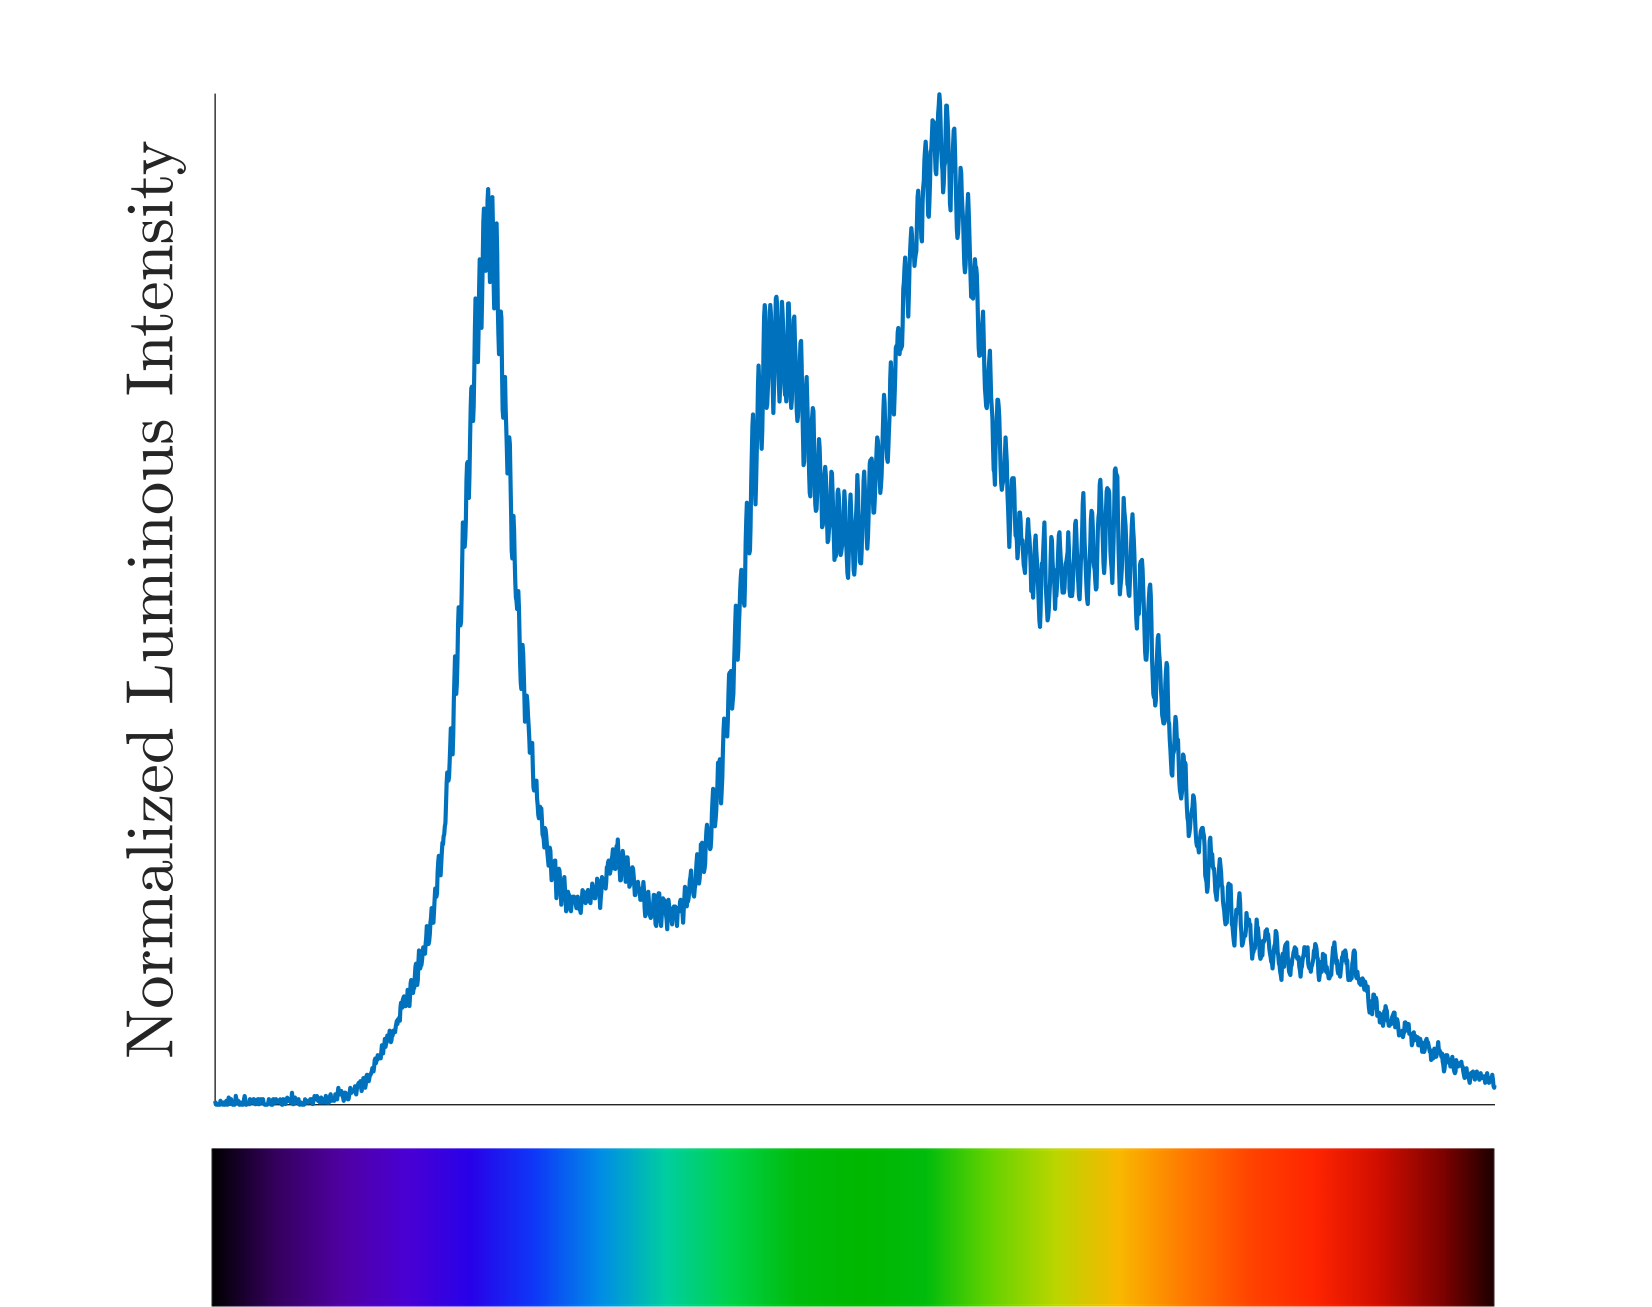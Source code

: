 <?xml version="1.0"?>
<!DOCTYPE ipe SYSTEM "ipe.dtd">
<ipe version="70206" creator="Ipe 7.2.7">
<info created="D:20180626141147" modified="D:20180626141147"/>
<bitmap id="1" width="600" height="72" length="2290" ColorSpace="DeviceRGB" Filter="FlateDecode" BitsPerComponent="8" encoding="base64">
eNrt1eeTV+UdQPFzt1dAOrjUleKKFOkISxEQtqHGroOG0RCDLcQawqjBGoIGeyFBxRKCGlSC
dJa+tN3fNhGxK8hK76E+wZUkkz8g786d8+rOU74vnpkPRHEkJJCcRFoymanUS6dBJk3q0Lwe
LerTugHZjWjfhHOb0ak5XbLo3pKerenbhv7ZDGzHkA4M68iIHPI7UdSZS7tweTeu7s51PRnd
kxt7MaY3N/VhbF9u6ce4C7mtP3cOYPwA7srlnoHcP4gJg5k4hAcu4vdDeXgYjw7j8eFMvpgp
I3hqJFPzeCaf5wt4sZCXC5lWxPRRvDaKGaN4YxRvjeKvo5hZxKwi3inivSJmF/F+IR8WMqeQ
uYXMK2R+AQsLWFTAkgKKC1iWz4p8VuWzOp+SfNblsT6PjXmU5hHLo2IklSOoupiq4VQP4+OL
+HgImwbzySA2D2RzLp8OYEt/PuvHZ335vE/0Re/oi17Rlz2jr3pEX3ePvu4WfdM1+rZL9F3n
6Lvzo62dom3nRdtyou/PjbZ3iKvpEF/TPrGmXfIP56T+kJ2+o23mjjZ1d7apt7N1/V2tGu5q
2Xh3i6a7s5rvOTtrz9kt9jZvtbdZm31Ns/c1abe/cfv9jToeaJRzoGGngw06H6zf9dBZFxyq
1/1w3Z6H6/Y+UqfvkcwLj2TmHs4YfDhj6KH04YfSRx5MLziQNupA2qX7Uy/fn3rVvpRr96Vc
vzflhj3JY/Yk37w7aezupF/tSrxtZ+IdOxPH70i4e0fCfT/E/7YmfmJN3IPb4yZtj3vk++jx
bdHkbUzZyp++4emvePYLnt/Ci5t5eRPTqplewWsxZmzkzfW8vZaZa5i1kveWM7uYDxYzZyFz
5zNvLgvmsOgDls5m2busmMWqmax5i7VvsP51Sl+ldBqlL1P6AqXPUjqV0icp/SNlT1D2KGWT
KHuQsomUTaDsPsruJjae2B3EbiV2C7GxxG4i9nPKR1N+HeXXUH4l5T+j/BLKCynPo3wEseHE
hlI2hNJBbMxlY3829GN9H9b1Yl0P1l5ASVdKOrOmE6tzWNWRVe1ZeQ4r2rK8NctbsiyL4uYU
N2VpY5Y0ZHF9FtdjUR0WZtSW/u/SWHC61NpSzjQ/ubak2hJ/bN7pEmqLry2Oj34qqo3/7aef
tQtOrzyz5aftiWcOPHN47UX/uffMGGk/TvXfCX8cOG5RRuLijNTF6RlL0usuTatfnNa4OK3Z
stSs5amtV6Rkr0jpsDI5Z1Xy+auSu65O6rEmqXdJYr+SxNy1CYPXJQxbnzBifXz+hviijXGX
bYy7ojS6uiy6PhbdEGNMOTdX8MsKxlVwewW/ruA3FdxTwf0V/K6SByp5qJKHK3mskj9UMqWS
p6p4uornqnixileq+EsVr1Yxo4q3qplZzTvVvFfN+9XMqeajahZ8zMJqllRSXMHyclbGWF1G
SSnrNrJhA6Xria2jYi3VJWxaw+bVbFnF5yv5cgVfL+fbZWwt5vul1Cxhx2J2LWLPQvYv4OB8
Ds/jnx9x9B8c/ZCj73P07xx9l2OzODaTY29z7E2OzeD4axyfzvE/c/wVjr/EiRc48RwnnuHE
VE48xckpnJzMySc4+RgnH+HUJE49xKkHODWRUxMI9xPuJdxNuIswnnAn4XbCrYRxhFsIYwk3
E24ijCHcSBhNuJ5wHeEawlWEKwiXEy4jXEIoIhQQ8gkjCRcThhGGEi4iDCYMIgwk5BIGEPoT
LiT0I/Ql9CH0JvQi9CT0IHQnXEDoRuhK6ELoTDif0IlwHiGHcC6hI6EDoT2hHafO4UQ2x7I5
2pYjbTjcmoOtONCKfS3Z24LdWezKYsfZ1DRnezO2NWNrU75twjeN+aoxXzbi84ZsacCnDfik
PpvOoroeVfWoqEt5Hcoy2ZDJ2kxWZ7Ayg2XpLKl9mPPSmJvGh6nMTuXdVP6WwtspvJnM68lM
T2ZaEi8l8UIizyYyNZEnE5icwBMJPBrPpHgejGNiHBPiuDdifMTtEeMifhExJmJ0xLURV0Zc
FlEUkRcxPGJIRG5EP+gF3aAz5EA7aAstOP3poA7qoA7qoA7qoA7qoA7qoA7qoA7qoA7qoA7q
oA7qoA7qoA7qoA7qoA7qoA7qoA7qoA7qoA7qoA7qoA7qoA7qoA7qoA7qoA7qoA7qoA7qoA7q
oA7qoA7qoA7qoA7qoA7qoA7qoA7qoA7qoA7qoA7qoA7qoA7qoA7qoA7qoA7qoA7qoA7qoA7q
oA7qoA7qoA7qoA7qoA7qoA7qoA7qoA7qoA7qoA7qoA7qoA7qoA7qoA7qoA7qoA7qoA7qoA7q
oA7qoA7qoA7qoA7qoA7qoA7qoA7qoA7qoA7qoA7qoA7qoA7qoA7qoA7qoA7qoA7qoA7qoA7q
oA7qoA7qoA7qoA7qoA7qoA7qoA7qoA7qoA7qoA7qoA7qoA7qoA7qoA7qoA7qoA7qoA7qoA7q
oA7qoA7qoA7qoA7qoA7qoA7qoA7qoA7qoA7qoA7qoA7qoA7qoA7qoA7qoA7qoA7qoA7qoA7q
oA7qoA7qoA7qoA7qoA7qoA7qoA7qoA7qoA7qoA7qoA7qoA7qoA7qoA7qoA7qoA7qoA7qoA7q
oA7qoA7qoA7qoA7qoA7qoA7qoA7qoA7qoA7qoA7qoA7qoA7qoA7qoA7qoA7qoA7qoA7qoA7q
oA7qoA7qoA7qoA7qoA7qoA7qoA7qoA7qoA7qoA7qoA7qoA7qoA7qoA7qoA7qoA7qoA7qoA7q
oA7qoA7qoA7qoA7qoA7qoA7qoA7qoA7qoA7qoA7qoA7qoA7qoA7qoA7qoA7qoA7qoA7qoA7q
oA7qoA7qoA7qoA7qoA7qoA7qoA7qoA7qoA7qoA7qoA7qoA7qoA7qoA7qoA7qoA7qoA7qoA7q
oA7qoA7qoA7qoA7qoA7qoA7qoA7qoA7qoA7qoA7qoA7qoA7qoA7qoA7qoA7qoA7qoA7qoA7q
oA7qoA7qoA7qoA7qoA7qoA7qoA7qoA7qoA7qoA7qoA7qoA7qoA7qoA7qoA7qoA7qoA7qoA7q
oA7qoA7qoA7qoA7q4P/LwX8B/NrOCA==
</bitmap>
<ipestyle>
<symbol name="bullet">
<path matrix="0.04 0 0 0.04 0 0" fill="black">
18 0 0 18 0 0 e
</path>
</symbol>
<layout paper="612 792" origin="0 0" frame="612 792"/>
</ipestyle>
<page>
<layer name="alpha"/>
<view layers="alpha" active="alpha"/>
<path layer="alpha" fill="1" fillrule="wind">
9 619.5 m
603 619.5 l
603 172.5 l
9 172.5 l
9 619.5 l
h
</path>
<path fill="1" fillrule="wind">
9 619.5 m
603 619.5 l
603 172.5 l
9 172.5 l
9 619.5 l
h
</path>
<path fill="1" fillrule="wind">
86.25 222 m
546.75 222 l
546.75 585.75 l
86.25 585.75 l
86.25 222 l
h
</path>
<path stroke="0.148" pen="0.5" cap="2" join="1">
86.25 222 m
546.75 222 l
</path>
<path stroke="0.148" pen="0.5" cap="2" join="1">
86.25 222 m
86.25 585.75 l
</path>
<path fill="0.148" fillrule="wind">
70.8099 239.28 m
69.9662 239.28 l
69.9662 240.928
69.4935 241.752
68.5482 241.752 c
55.3998 241.752 l
55.306 241.229
55.2592 240.405
55.2592 239.28 c
54.4154 239.28 l
54.4154 243.874 l
54.4154 243.952
54.4467 244.006
54.5092 244.038 c
67.0131 252.534 l
56.6771 252.534 l
55.7318 252.534
55.2592 251.709
55.2592 250.061 c
54.4154 250.061 l
54.4154 255.768 l
55.2592 255.768 l
55.2592 254.127
55.7318 253.307
56.6771 253.307 c
70.599 253.307 l
70.6459 253.307
70.6928 253.276
70.7396 253.213 c
70.7865 253.151
70.8099 253.1
70.8099 253.061 c
70.8099 252.768 l
70.8099 252.69
70.7787 252.635
70.7162 252.604 c
55.8803 242.526 l
68.5482 242.526 l
69.4935 242.526
69.9662 243.35
69.9662 244.999 c
70.8099 244.999 l
70.8099 239.28 l
h
</path>
<path fill="0.148" fillrule="wind">
71.0795 262.542 m
71.0795 261.581
70.8353 260.69
70.3471 259.87 c
69.8588 259.049
69.2045 258.401
68.3842 257.924 c
67.5638 257.448
66.6693 257.21
65.7006 257.21 c
64.9662 257.21
64.2592 257.34
63.5795 257.602 c
62.8998 257.864
62.2924 258.239
61.7572 258.727 c
61.2221 259.215
60.8041 259.784
60.5033 260.432 c
60.2025 261.081
60.0521 261.784
60.0521 262.542 c
60.0521 263.526
60.3119 264.422
60.8314 265.231 c
61.351 266.04
62.0463 266.678
62.9174 267.147 c
63.7885 267.616
64.7162 267.85
65.7006 267.85 c
66.6615 267.85
67.5541 267.612
68.3783 267.135 c
69.2025 266.659
69.8588 266.012
70.3471 265.196 c
70.8353 264.379
71.0795 263.495
71.0795 262.542 c
h
70.3763 262.542 m
70.3763 263.823
69.9115 264.678
68.9818 265.108 c
68.0521 265.538
66.8685 265.752
65.431 265.752 c
64.6263 265.752
63.9603 265.71
63.433 265.624 c
62.9056 265.538
62.4271 265.35
61.9974 265.061 c
61.7318 264.881
61.4994 264.653
61.3002 264.376 c
61.101 264.098
60.9486 263.805
60.8431 263.497 c
60.7377 263.188
60.6849 262.87
60.6849 262.542 c
60.6849 262.042
60.7982 261.567
61.0248 261.118 c
61.2513 260.669
61.5756 260.295
61.9974 259.999 c
62.4506 259.702
62.9486 259.512
63.4916 259.43 c
64.0346 259.348
64.681 259.307
65.431 259.307 c
66.3295 259.307
67.1361 259.385
67.851 259.542 c
68.5658 259.698
69.1654 260.012
69.6498 260.485 c
70.1342 260.958
70.3763 261.643
70.3763 262.542 c
h
</path>
<path fill="0.148" fillrule="wind">
70.8099 269.163 m
69.9662 269.163 l
69.9662 269.71
69.9232 270.159
69.8373 270.51 c
69.7513 270.862
69.5404 271.038
69.2045 271.038 c
62.6537 271.038 l
62.224 271.038
61.9135 270.973
61.722 270.844 c
61.5306 270.715
61.4135 270.53
61.3705 270.288 c
61.3275 270.045
61.306 269.67
61.306 269.163 c
60.4623 269.163 l
60.2045 272.596 l
62.5482 272.596 l
61.8529 272.854
61.2885 273.221
60.8549 273.698 c
60.4213 274.174
60.2045 274.753
60.2045 275.432 c
60.2045 275.909
60.3451 276.335
60.6263 276.71 c
60.9076 277.085
61.2787 277.272
61.7396 277.272 c
62.0287 277.272
62.2806 277.169
62.4955 276.962 c
62.7103 276.754
62.8178 276.499
62.8178 276.194 c
62.8178 275.897
62.7123 275.643
62.5013 275.432 c
62.2904 275.221
62.0365 275.116
61.7396 275.116 c
61.3099 275.116
61.0053 275.268
60.8256 275.573 c
60.8256 275.432 l
60.8256 274.784
61.0599 274.254
61.5287 273.844 c
61.9974 273.434
62.5795 273.143
63.2748 272.971 c
63.9701 272.799
64.6342 272.713
65.267 272.713 c
69.2045 272.713 l
69.7123 272.713
69.9662 273.491
69.9662 275.045 c
70.8099 275.045 l
70.8099 269.163 l
h
</path>
<path fill="0.148" fillrule="wind">
70.8099 278.656 m
69.9662 278.656 l
69.9662 279.203
69.9232 279.653
69.8373 280.004 c
69.7513 280.356
69.5404 280.531
69.2045 280.531 c
62.6537 280.531 l
62.224 280.531
61.9135 280.467
61.722 280.338 c
61.5306 280.209
61.4135 280.024
61.3705 279.781 c
61.3275 279.539
61.306 279.164
61.306 278.656 c
60.4623 278.656 l
60.2045 282.137 l
62.5482 282.137 l
61.8607 282.457
61.2982 282.932
60.8607 283.561 c
60.4232 284.19
60.2045 284.875
60.2045 285.617 c
60.2045 287.461
60.9545 288.543
62.4545 288.863 c
61.7826 289.184
61.2396 289.653
60.8256 290.27 c
60.4115 290.887
60.2045 291.563
60.2045 292.297 c
60.2045 293.024
60.3217 293.635
60.556 294.131 c
60.7904 294.627
61.1478 295
61.6283 295.25 c
62.1088 295.5
62.7123 295.625
63.4388 295.625 c
69.2045 295.625 l
69.5404 295.625
69.7513 295.803
69.8373 296.158 c
69.9232 296.514
69.9662 296.961
69.9662 297.5 c
70.8099 297.5 l
70.8099 292.004 l
69.9662 292.004 l
69.9662 292.551
69.9232 293
69.8373 293.352 c
69.7513 293.703
69.5404 293.879
69.2045 293.879 c
63.5092 293.879 l
62.7045 293.879
62.056 293.766
61.5638 293.539 c
61.0717 293.313
60.8256 292.848
60.8256 292.145 c
60.8256 291.223
61.1967 290.461
61.9388 289.86 c
62.681 289.258
63.5248 288.957
64.4701 288.957 c
69.2045 288.957 l
69.5404 288.957
69.7513 289.133
69.8373 289.485 c
69.9232 289.836
69.9662 290.285
69.9662 290.832 c
70.8099 290.832 l
70.8099 285.336 l
69.9662 285.336 l
69.9662 285.883
69.9232 286.332
69.8373 286.684 c
69.7513 287.035
69.5404 287.211
69.2045 287.211 c
63.5092 287.211 l
62.7279 287.211
62.0853 287.098
61.5814 286.871 c
61.0775 286.645
60.8256 286.18
60.8256 285.477 c
60.8256 284.547
61.1967 283.783
61.9388 283.186 c
62.681 282.588
63.5248 282.289
64.4701 282.289 c
69.2045 282.289 l
69.5404 282.289
69.7513 282.465
69.8373 282.817 c
69.9232 283.168
69.9662 283.613
69.9662 284.153 c
70.8099 284.153 l
70.8099 278.656 l
h
</path>
<path fill="0.148" fillrule="wind">
68.4545 298.903 m
67.5013 298.903
66.726 299.278
66.1283 300.028 c
65.5306 300.778
65.1088 301.678
64.8627 302.729 c
64.6166 303.78
64.4935 304.778
64.4935 305.723 c
63.5092 305.723 l
63.0482 305.723
62.601 305.621
62.1674 305.418 c
61.7338 305.215
61.3783 304.922
61.101 304.539 c
60.8236 304.157
60.6849 303.735
60.6849 303.274 c
60.6849 302.211
60.9232 301.403
61.3998 300.848 c
61.3998 301.153
61.515 301.405
61.7455 301.604 c
61.976 301.803
62.2435 301.903
62.5482 301.903 c
62.8685 301.903
63.142 301.789
63.3685 301.563 c
63.5951 301.336
63.7084 301.067
63.7084 300.754 c
63.7084 300.434
63.5951 300.16
63.3685 299.934 c
63.142 299.707
62.8685 299.594
62.5482 299.594 c
61.7045 299.594
61.0775 299.977
60.6674 300.742 c
60.2572 301.508
60.0521 302.352
60.0521 303.274 c
60.0521 303.922
60.1908 304.574
60.4681 305.231 c
60.7455 305.887
61.142 306.424
61.6576 306.842 c
62.1732 307.26
62.7748 307.469
63.4623 307.469 c
68.8646 307.469 l
69.1771 307.469
69.4642 307.535
69.726 307.668 c
69.9877 307.801
70.1185 308.008
70.1185 308.289 c
70.1185 308.555
69.9857 308.752
69.7201 308.881 c
69.4545 309.01
69.1693 309.074
68.8646 309.074 c
67.3295 309.074 l
67.3295 309.778 l
68.8646 309.778 l
69.224 309.778
69.5658 309.684
69.89 309.496 c
70.2142 309.309
70.472 309.057
70.6635 308.74 c
70.8549 308.424
70.9506 308.082
70.9506 307.715 c
70.9506 307.246
70.7689 306.842
70.4056 306.502 c
70.0424 306.162
69.6107 305.973
69.1107 305.934 c
69.7123 305.637
70.1908 305.199
70.5463 304.621 c
70.9017 304.043
71.0795 303.426
71.0795 302.77 c
71.0795 302.16
70.9896 301.561
70.8099 300.971 c
70.6303 300.381
70.347 299.889
69.9603 299.494 c
69.5736 299.1
69.0717 298.903
68.4545 298.903 c
h
68.4545 300.848 m
69.017 300.848
69.4896 301.055
69.8724 301.469 c
70.2553 301.883
70.4467 302.371
70.4467 302.934 c
70.4467 303.449
70.3178 303.918
70.0599 304.34 c
69.8021 304.762
69.4506 305.098
69.0053 305.348 c
68.5599 305.598
68.0912 305.723
67.599 305.723 c
65.1029 305.723 l
65.1029 304.996
65.222 304.252
65.4603 303.49 c
65.6986 302.729
66.0717 302.098
66.5795 301.598 c
67.0873 301.098
67.7123 300.848
68.4545 300.848 c
h
</path>
<path fill="0.148" fillrule="wind">
70.8099 310.68 m
69.9662 310.68 l
69.9662 311.227
69.9232 311.676
69.8373 312.028 c
69.7513 312.379
69.5404 312.555
69.2045 312.555 c
56.6068 312.555 l
56.1771 312.555
55.8666 312.491
55.6752 312.362 c
55.4838 312.233
55.3666 312.047
55.3236 311.805 c
55.2806 311.563
55.2592 311.188
55.2592 310.68 c
54.4154 310.68 l
54.1576 314.242 l
69.2045 314.242 l
69.5404 314.242
69.7513 314.418
69.8373 314.77 c
69.9232 315.121
69.9662 315.567
69.9662 316.106 c
70.8099 316.106 l
70.8099 310.68 l
h
</path>
<path fill="0.148" fillrule="wind">
70.8099 317.347 m
69.9662 317.347 l
69.9662 317.894
69.9232 318.343
69.8373 318.694 c
69.7513 319.046
69.5404 319.222
69.2045 319.222 c
62.6537 319.222 l
62.0365 319.222
61.6576 319.103
61.517 318.864 c
61.3763 318.626
61.306 318.155
61.306 317.452 c
60.4623 317.452 l
60.2045 320.909 l
69.2045 320.909 l
69.5404 320.909
69.7513 321.062
69.8373 321.366 c
69.9232 321.671
69.9662 322.077
69.9662 322.585 c
70.8099 322.585 l
70.8099 317.347 l
h
56.0795 318.366 m
55.7279 318.366
55.4193 318.499
55.1537 318.765 c
54.8881 319.03
54.7553 319.335
54.7553 319.679 c
54.7553 319.905
54.8138 320.124
54.931 320.335 c
55.0482 320.546
55.2123 320.71
55.4232 320.827 c
55.6342 320.944
55.8529 321.003
56.0795 321.003 c
56.4232 321.003
56.7279 320.87
56.9935 320.604 c
57.2592 320.339
57.392 320.03
57.392 319.679 c
57.392 319.335
57.2592 319.03
56.9935 318.765 c
56.7279 318.499
56.4232 318.366
56.0795 318.366 c
h
</path>
<path fill="0.148" fillrule="wind">
70.8099 324.213 m
70.8099 324.033
70.7201 323.943
70.5404 323.943 c
70.3529 323.943 l
70.2904 323.943
70.2357 323.966
70.1888 324.013 c
61.0951 330.716 l
61.0951 328.56 l
61.0951 327.881
61.1381 327.32
61.224 326.879 c
61.3099 326.437
61.472 326.074
61.7103 325.789 c
61.9486 325.504
62.2767 325.297
62.6947 325.168 c
63.1127 325.039
63.6888 324.974
64.4232 324.974 c
64.4232 324.283 l
60.4623 324.552 l
60.4623 332.591 l
60.4623 332.662
60.4877 332.722
60.5385 332.773 c
60.5892 332.824
60.6537 332.849
60.7318 332.849 c
60.8724 332.849 l
60.9193 332.849
60.974 332.834
61.0365 332.802 c
70.1185 326.088 l
70.1185 328.384 l
70.1185 329.08
70.0756 329.66
69.9896 330.125 c
69.9037 330.59
69.6967 330.986
69.3685 331.314 c
69.0638 331.619
68.6537 331.828
68.1381 331.941 c
67.6224 332.054
66.9857 332.142
66.2279 332.205 c
66.2279 332.896 l
70.8099 332.486 l
70.8099 324.213 l
h
</path>
<path fill="0.148" fillrule="wind">
71.0795 339.918 m
71.0795 338.942
70.8236 338.045
70.3119 337.229 c
69.8002 336.412
69.1166 335.772
68.2611 335.307 c
67.4056 334.842
66.5013 334.61
65.5482 334.61 c
64.6107 334.61
63.7201 334.823
62.8763 335.248 c
62.0326 335.674
61.351 336.268
60.8314 337.03 c
60.3119 337.791
60.0521 338.641
60.0521 339.578 c
60.0521 340.313
60.1752 340.952
60.4213 341.494 c
60.6674 342.037
61.0092 342.485
61.4467 342.836 c
61.8842 343.188
62.3998 343.453
62.9935 343.633 c
63.5873 343.813
64.2396 343.903
64.9506 343.903 c
65.1615 343.903
65.267 343.821
65.267 343.657 c
65.267 336.707 l
65.5248 336.707 l
66.8529 336.707
67.9935 336.975
68.9467 337.51 c
69.8998 338.045
70.3763 338.918
70.3763 340.129 c
70.3763 340.621
70.267 341.077
70.0482 341.494 c
69.8295 341.912
69.5248 342.276
69.1342 342.584 c
68.7435 342.893
68.3256 343.102
67.8803 343.211 c
67.8256 343.227
67.7767 343.256
67.7338 343.299 c
67.6908 343.342
67.6693 343.391
67.6693 343.446 c
67.6693 343.657 l
67.6693 343.821
67.7709 343.903
67.974 343.903 c
68.8803 343.676
69.6244 343.188
70.2064 342.438 c
70.7885 341.688
71.0795 340.848
71.0795 339.918 c
h
64.6693 336.731 m
64.6693 342.203 l
64.0677 342.203
63.4584 342.119
62.8412 341.952 c
62.224 341.784
61.7103 341.504
61.3002 341.114 c
60.89 340.723
60.6849 340.211
60.6849 339.578 c
60.6849 338.672
61.1088 337.971
61.9564 337.475 c
62.8041 336.979
63.7084 336.731
64.6693 336.731 c
h
</path>
<path fill="0.148" fillrule="wind">
71.0795 350.468 m
71.0795 349.522
70.8236 348.659
70.3119 347.878 c
69.8002 347.097
69.1263 346.489
68.2904 346.056 c
67.4545 345.622
66.5677 345.405
65.6302 345.405 c
64.6615 345.405
63.7611 345.642
62.9291 346.114 c
62.097 346.587
61.4349 347.23
60.9427 348.042 c
60.4506 348.855
60.2045 349.749
60.2045 350.726 c
60.2045 351.312
60.3275 351.866
60.5736 352.39 c
60.8197 352.913
61.1615 353.366
61.599 353.749 c
56.6068 353.749 l
56.1771 353.749
55.8666 353.685
55.6752 353.556 c
55.4838 353.427
55.3666 353.243
55.3236 353.005 c
55.2806 352.767
55.2592 352.394
55.2592 351.886 c
54.4154 351.886 l
54.1576 355.437 l
68.6302 355.437 l
69.0521 355.437
69.3588 355.501
69.5502 355.63 c
69.7416 355.759
69.8588 355.942
69.9017 356.181 c
69.9447 356.419
69.9662 356.792
69.9662 357.3 c
70.8099 357.3 l
71.0795 353.679 l
69.5678 353.679 l
70.0443 353.265
70.4154 352.772
70.681 352.202 c
70.9467 351.632
71.0795 351.054
71.0795 350.468 c
h
68.724 348.019 m
69.2474 348.292
69.6654 348.657
69.9779 349.114 c
70.2904 349.571
70.4467 350.069
70.4467 350.608 c
70.4467 351.272
70.2553 351.882
69.8724 352.437 c
69.4896 352.991
68.9935 353.405
68.3842 353.679 c
62.6302 353.679 l
62.2787 353.491
61.9642 353.255
61.6869 352.97 c
61.4095 352.685
61.1967 352.364
61.0482 352.009 c
60.8998 351.653
60.8256 351.276
60.8256 350.878 c
60.8256 350.042
61.0619 349.37
61.5345 348.862 c
62.0072 348.355
62.6107 347.999
63.3451 347.796 c
64.0795 347.593
64.849 347.491
65.6537 347.491 c
66.2943 347.491
66.8529 347.524
67.3295 347.591 c
67.806 347.657
68.2709 347.8
68.724 348.019 c
h
</path>
<path fill="0.148" fillrule="wind">
70.8099 366.68 m
69.9662 366.68 l
69.9662 368.328
69.7123 369.153
69.2045 369.153 c
56.0209 369.153 l
55.5131 369.153
55.2592 368.328
55.2592 366.68 c
54.4154 366.68 l
54.4154 374.461 l
55.2592 374.461 l
55.2592 372.414
55.5131 371.391
56.0209 371.391 c
69.2045 371.391 l
69.5482 371.391
69.7611 371.489
69.8431 371.684 c
69.9252 371.879
69.9662 372.188
69.9662 372.61 c
69.9662 374.461 l
69.9662 375.657
69.7474 376.578
69.3099 377.227 c
68.8724 377.875
68.2767 378.334
67.5228 378.604 c
66.7689 378.873
65.767 379.078
64.517 379.219 c
64.517 379.911 l
70.8099 379.243 l
70.8099 366.68 l
h
</path>
<path fill="0.148" fillrule="wind">
67.9506 383.532 m
62.6537 383.532 l
62.224 383.532
61.9135 383.467
61.722 383.338 c
61.5306 383.209
61.4135 383.024
61.3705 382.782 c
61.3275 382.539
61.306 382.164
61.306 381.657 c
60.4623 381.657 l
60.2045 385.289 l
67.9506 385.289 l
68.5756 385.289
69.0619 385.334
69.4095 385.424 c
69.7572 385.514
70.017 385.705
70.1888 385.998 c
70.3607 386.291
70.4467 386.758
70.4467 387.399 c
70.4467 388.258
70.0873 388.942
69.3685 389.45 c
68.6498 389.957
67.8334 390.211
66.9193 390.211 c
62.6537 390.211 l
62.224 390.211
61.9135 390.145
61.722 390.012 c
61.5306 389.879
61.4135 389.694
61.3705 389.455 c
61.3275 389.217
61.306 388.844
61.306 388.336 c
60.4623 388.336 l
60.2045 391.957 l
68.6302 391.957 l
69.0521 391.957
69.3588 392.022
69.5502 392.151 c
69.7416 392.28
69.8588 392.465
69.9017 392.707 c
69.9447 392.95
69.9662 393.325
69.9662 393.832 c
70.8099 393.832 l
71.0795 390.282 l
69.0521 390.282 l
69.6537 389.985
70.142 389.571
70.517 389.039 c
70.892 388.508
71.0795 387.922
71.0795 387.282 c
71.0795 386.133
70.8353 385.221
70.347 384.545 c
69.8588 383.87
69.0599 383.532
67.9506 383.532 c
h
</path>
<path fill="0.148" fillrule="wind">
70.8099 394.99 m
69.9662 394.99 l
69.9662 395.537
69.9232 395.986
69.8373 396.338 c
69.7513 396.689
69.5404 396.865
69.2045 396.865 c
62.6537 396.865 l
62.224 396.865
61.9135 396.801
61.722 396.672 c
61.5306 396.543
61.4135 396.357
61.3705 396.115 c
61.3275 395.873
61.306 395.498
61.306 394.99 c
60.4623 394.99 l
60.2045 398.47 l
62.5482 398.47 l
61.8607 398.791
61.2982 399.265
60.8607 399.894 c
60.4232 400.523
60.2045 401.209
60.2045 401.951 c
60.2045 403.795
60.9545 404.877
62.4545 405.197 c
61.7826 405.517
61.2396 405.986
60.8256 406.603 c
60.4115 407.22
60.2045 407.896
60.2045 408.631 c
60.2045 409.357
60.3217 409.969
60.556 410.465 c
60.7904 410.961
61.1478 411.334
61.6283 411.584 c
62.1088 411.834
62.7123 411.959
63.4388 411.959 c
69.2045 411.959 l
69.5404 411.959
69.7513 412.137
69.8373 412.492 c
69.9232 412.847
69.9662 413.295
69.9662 413.834 c
70.8099 413.834 l
70.8099 408.338 l
69.9662 408.338 l
69.9662 408.885
69.9232 409.334
69.8373 409.685 c
69.7513 410.037
69.5404 410.213
69.2045 410.213 c
63.5092 410.213 l
62.7045 410.213
62.056 410.099
61.5638 409.873 c
61.0717 409.646
60.8256 409.181
60.8256 408.478 c
60.8256 407.556
61.1967 406.795
61.9388 406.193 c
62.681 405.592
63.5248 405.291
64.4701 405.291 c
69.2045 405.291 l
69.5404 405.291
69.7513 405.467
69.8373 405.818 c
69.9232 406.17
69.9662 406.619
69.9662 407.166 c
70.8099 407.166 l
70.8099 401.67 l
69.9662 401.67 l
69.9662 402.217
69.9232 402.666
69.8373 403.017 c
69.7513 403.369
69.5404 403.545
69.2045 403.545 c
63.5092 403.545 l
62.7279 403.545
62.0853 403.431
61.5814 403.205 c
61.0775 402.978
60.8256 402.513
60.8256 401.81 c
60.8256 400.881
61.1967 400.117
61.9388 399.519 c
62.681 398.922
63.5248 398.623
64.4701 398.623 c
69.2045 398.623 l
69.5404 398.623
69.7513 398.799
69.8373 399.15 c
69.9232 399.502
69.9662 399.947
69.9662 400.486 c
70.8099 400.486 l
70.8099 394.99 l
h
</path>
<path fill="0.148" fillrule="wind">
70.8099 415.014 m
69.9662 415.014 l
69.9662 415.56
69.9232 416.01
69.8373 416.361 c
69.7513 416.713
69.5404 416.889
69.2045 416.889 c
62.6537 416.889 l
62.0365 416.889
61.6576 416.769
61.517 416.531 c
61.3763 416.293
61.306 415.822
61.306 415.119 c
60.4623 415.119 l
60.2045 418.576 l
69.2045 418.576 l
69.5404 418.576
69.7513 418.728
69.8373 419.033 c
69.9232 419.338
69.9662 419.744
69.9662 420.252 c
70.8099 420.252 l
70.8099 415.014 l
h
56.0795 416.033 m
55.7279 416.033
55.4193 416.166
55.1537 416.431 c
54.8881 416.697
54.7552 417.002
54.7552 417.346 c
54.7552 417.572
54.8138 417.791
54.931 418.002 c
55.0482 418.213
55.2123 418.377
55.4232 418.494 c
55.6342 418.611
55.8529 418.67
56.0795 418.67 c
56.4232 418.67
56.7279 418.537
56.9935 418.271 c
57.2592 418.006
57.392 417.697
57.392 417.346 c
57.392 417.002
57.2592 416.697
56.9935 416.431 c
56.7279 416.166
56.4232 416.033
56.0795 416.033 c
h
</path>
<path fill="0.148" fillrule="wind">
70.8099 421.657 m
69.9662 421.657 l
69.9662 422.204
69.9232 422.653
69.8373 423.004 c
69.7513 423.356
69.5404 423.532
69.2045 423.532 c
62.6537 423.532 l
62.224 423.532
61.9134 423.467
61.722 423.338 c
61.5306 423.21
61.4134 423.024
61.3705 422.782 c
61.3275 422.54
61.306 422.165
61.306 421.657 c
60.4623 421.657 l
60.2045 425.137 l
62.5482 425.137 l
61.8607 425.458
61.2982 425.932
60.8607 426.561 c
60.4232 427.19
60.2045 427.876
60.2045 428.618 c
60.2045 429.727
60.4701 430.561
61.0013 431.12 c
61.5326 431.678
62.3451 431.958
63.4388 431.958 c
69.2045 431.958 l
69.5404 431.958
69.7513 432.133
69.8373 432.485 c
69.9232 432.836
69.9662 433.286
69.9662 433.833 c
70.8099 433.833 l
70.8099 428.336 l
69.9662 428.336 l
69.9662 428.883
69.9232 429.333
69.8373 429.684 c
69.7513 430.036
69.5404 430.211
69.2045 430.211 c
63.5092 430.211 l
62.7279 430.211
62.0853 430.098
61.5814 429.872 c
61.0775 429.645
60.8256 429.18
60.8256 428.477 c
60.8256 427.547
61.1967 426.784
61.9388 426.186 c
62.681 425.588
63.5248 425.29
64.4701 425.29 c
69.2045 425.29 l
69.5404 425.29
69.7513 425.465
69.8373 425.817 c
69.9232 426.169
69.9662 426.614
69.9662 427.153 c
70.8099 427.153 l
70.8099 421.657 l
h
</path>
<path fill="0.148" fillrule="wind">
71.0795 440.275 m
71.0795 439.314
70.8353 438.424
70.347 437.603 c
69.8588 436.783
69.2045 436.135
68.3842 435.658 c
67.5638 435.182
66.6693 434.943
65.7006 434.943 c
64.9662 434.943
64.2592 435.074
63.5795 435.336 c
62.8998 435.598
62.2924 435.973
61.7572 436.461 c
61.222 436.949
60.8041 437.518
60.5033 438.166 c
60.2025 438.814
60.0521 439.518
60.0521 440.275 c
60.0521 441.26
60.3119 442.156
60.8314 442.965 c
61.3509 443.773
62.0463 444.412
62.9174 444.881 c
63.7884 445.35
64.7162 445.584
65.7006 445.584 c
66.6615 445.584
67.5541 445.346
68.3783 444.869 c
69.2025 444.393
69.8588 443.746
70.347 442.93 c
70.8353 442.113
71.0795 441.228
71.0795 440.275 c
h
70.3763 440.275 m
70.3763 441.557
69.9115 442.412
68.9818 442.842 c
68.0521 443.271
66.8685 443.486
65.431 443.486 c
64.6263 443.486
63.9603 443.443
63.433 443.357 c
62.9056 443.271
62.4271 443.084
61.9974 442.795 c
61.7318 442.615
61.4994 442.387
61.3002 442.109 c
61.1009 441.832
60.9486 441.539
60.8431 441.23 c
60.7377 440.922
60.6849 440.603
60.6849 440.275 c
60.6849 439.775
60.7982 439.301
61.0248 438.851 c
61.2513 438.402
61.5756 438.029
61.9974 437.732 c
62.4506 437.435
62.9486 437.246
63.4916 437.164 c
64.0345 437.082
64.681 437.041
65.431 437.041 c
66.3295 437.041
67.1361 437.119
67.8509 437.275 c
68.5658 437.432
69.1654 437.746
69.6498 438.219 c
70.1342 438.691
70.3763 439.377
70.3763 440.275 c
h
</path>
<path fill="0.148" fillrule="wind">
67.9506 448.865 m
62.6537 448.865 l
62.224 448.865
61.9134 448.801
61.722 448.672 c
61.5306 448.543
61.4134 448.357
61.3705 448.115 c
61.3275 447.873
61.306 447.498
61.306 446.99 c
60.4623 446.99 l
60.2045 450.623 l
67.9506 450.623 l
68.5756 450.623
69.0619 450.668
69.4095 450.758 c
69.7572 450.848
70.017 451.039
70.1888 451.332 c
70.3607 451.625
70.4467 452.092
70.4467 452.732 c
70.4467 453.592
70.0873 454.275
69.3685 454.783 c
68.6498 455.291
67.8334 455.545
66.9193 455.545 c
62.6537 455.545 l
62.224 455.545
61.9134 455.478
61.722 455.346 c
61.5306 455.213
61.4134 455.027
61.3705 454.789 c
61.3275 454.551
61.306 454.178
61.306 453.67 c
60.4623 453.67 l
60.2045 457.291 l
68.6302 457.291 l
69.0521 457.291
69.3588 457.355
69.5502 457.484 c
69.7416 457.613
69.8588 457.799
69.9017 458.041 c
69.9447 458.283
69.9662 458.658
69.9662 459.166 c
70.8099 459.166 l
71.0795 455.615 l
69.0521 455.615 l
69.6537 455.318
70.142 454.904
70.517 454.373 c
70.892 453.842
71.0795 453.256
71.0795 452.615 c
71.0795 451.467
70.8353 450.555
70.347 449.879 c
69.8588 449.203
69.0599 448.865
67.9506 448.865 c
h
</path>
<path fill="0.148" fillrule="wind">
70.8802 460.406 m
66.9662 460.406 l
66.8412 460.406
66.7787 460.476
66.7787 460.617 c
66.7787 460.91 l
66.7787 461.003
66.8412 461.066
66.9662 461.097 c
69.2865 461.542
70.4467 462.62
70.4467 464.331 c
70.4467 465.089
70.2748 465.724
69.931 466.236 c
69.5873 466.747
69.056 467.003
68.3373 467.003 c
67.8217 467.003
67.3822 466.804
67.0189 466.406 c
66.6556 466.007
66.4076 465.535
66.2748 464.988 c
65.9584 463.382 l
65.8412 462.843
65.6615 462.353
65.4193 461.911 c
65.1771 461.47
64.8549 461.109
64.4525 460.827 c
64.0502 460.546
63.5834 460.406
63.0521 460.406 c
62.349 460.406
61.7728 460.591
61.3236 460.962 c
60.8744 461.333
60.5502 461.816
60.3509 462.41 c
60.1517 463.003
60.0521 463.644
60.0521 464.331 c
60.0521 465.152
60.2709 465.867
60.7084 466.476 c
60.1107 467.167 l
60.0717 467.167
60.0521 467.206
60.0521 467.285 c
60.0521 467.46 l
60.0521 467.507
60.0736 467.55
60.1166 467.589 c
60.1595 467.628
60.2045 467.648
60.2513 467.648 c
63.392 467.648 l
63.5404 467.648
63.6146 467.585
63.6146 467.46 c
63.6146 467.167 l
63.6146 467.027
63.5404 466.956
63.392 466.956 c
62.556 466.956
61.8842 466.724
61.3763 466.259 c
60.8685 465.794
60.6146 465.144
60.6146 464.308 c
60.6146 463.589
60.7474 462.966
61.0131 462.439 c
61.2787 461.911
61.7357 461.648
62.3842 461.648 c
62.8295 461.648
63.1947 461.837
63.4799 462.216 c
63.765 462.595
63.9701 463.038
64.0951 463.546 c
64.3998 465.175 l
64.5248 465.722
64.7357 466.232
65.0326 466.704 c
65.3295 467.177
65.7045 467.552
66.1576 467.829 c
66.6107 468.107
67.1224 468.245
67.6927 468.245 c
68.2709 468.245
68.7728 468.146
69.1986 467.947 c
69.6244 467.747
69.9779 467.47
70.2592 467.115 c
70.5404 466.759
70.7474 466.339
70.8802 465.855 c
71.0131 465.37
71.0795 464.863
71.0795 464.331 c
71.0795 463.331
70.7435 462.476
70.0717 461.765 c
71.0209 460.886 l
71.0599 460.886
71.0795 460.843
71.0795 460.757 c
71.0795 460.617 l
71.0795 460.476
71.0131 460.406
70.8802 460.406 c
h
</path>
<path fill="0.148" fillrule="wind">
70.8099 477.696 m
69.9662 477.696 l
69.9662 479.423
69.7123 480.286
69.2045 480.286 c
56.0209 480.286 l
55.5131 480.286
55.2592 479.423
55.2592 477.696 c
54.4154 477.696 l
54.4154 485.114 l
55.2591 485.114 l
55.2591 483.388
55.5131 482.525
56.0209 482.525 c
69.2045 482.525 l
69.7123 482.525
69.9662 483.388
69.9662 485.114 c
70.8099 485.114 l
70.8099 477.696 l
h
</path>
<path fill="0.148" fillrule="wind">
70.8099 486.457 m
69.9662 486.457 l
69.9662 487.004
69.9232 487.453
69.8373 487.805 c
69.7513 488.156
69.5404 488.332
69.2045 488.332 c
62.6537 488.332 l
62.224 488.332
61.9134 488.267
61.722 488.139 c
61.5306 488.01
61.4134 487.824
61.3705 487.582 c
61.3275 487.34
61.306 486.965
61.306 486.457 c
60.4623 486.457 l
60.2045 489.937 l
62.5482 489.937 l
61.8607 490.258
61.2982 490.732
60.8607 491.361 c
60.4232 491.99
60.2045 492.676
60.2045 493.418 c
60.2045 494.527
60.4701 495.361
61.0013 495.92 c
61.5326 496.478
62.3451 496.758
63.4388 496.758 c
69.2045 496.758 l
69.5404 496.758
69.7513 496.933
69.8373 497.285 c
69.9232 497.637
69.9662 498.086
69.9662 498.633 c
70.8099 498.633 l
70.8099 493.137 l
69.9662 493.137 l
69.9662 493.683
69.9232 494.133
69.8373 494.484 c
69.7513 494.836
69.5404 495.012
69.2045 495.012 c
63.5091 495.012 l
62.7279 495.012
62.0853 494.898
61.5814 494.672 c
61.0775 494.445
60.8256 493.98
60.8256 493.277 c
60.8256 492.348
61.1966 491.584
61.9388 490.986 c
62.681 490.389
63.5248 490.09
64.4701 490.09 c
69.2045 490.09 l
69.5404 490.09
69.7513 490.265
69.8373 490.617 c
69.9232 490.969
69.9662 491.414
69.9662 491.953 c
70.8099 491.953 l
70.8099 486.457 l
h
</path>
<path fill="0.148" fillrule="wind">
67.9271 500.858 m
61.306 500.858 l
61.306 498.866 l
60.6849 498.866 l
60.6849 499.913
60.1966 500.682
59.2201 501.174 c
58.2435 501.667
57.1849 501.913
56.0443 501.913 c
56.0443 502.604 l
60.4623 502.604 l
60.4623 505.991 l
61.306 505.991 l
61.306 502.604 l
67.8802 502.604 l
68.5443 502.604
69.1263 502.715
69.6263 502.938 c
70.1263 503.161
70.3763 503.561
70.3763 504.139 c
70.3763 504.686
70.1127 505.081
69.5853 505.323 c
69.058 505.565
68.4896 505.686
67.8802 505.686 c
66.4623 505.686 l
66.4623 506.377 l
67.9271 506.377 l
68.4271 506.377
68.9213 506.286
69.4095 506.102 c
69.8978 505.919
70.2982 505.647
70.6107 505.288 c
70.9232 504.928
71.0795 504.491
71.0795 503.975 c
71.0795 503.014
70.7924 502.254
70.2181 501.696 c
69.6439 501.137
68.8802 500.858
67.9271 500.858 c
h
</path>
<path fill="0.148" fillrule="wind">
71.0795 513.719 m
71.0795 512.742
70.8236 511.846
70.3119 511.029 c
69.8002 510.213
69.1166 509.572
68.2611 509.107 c
67.4056 508.642
66.5013 508.41
65.5482 508.41 c
64.6107 508.41
63.7201 508.623
62.8763 509.049 c
62.0326 509.475
61.3509 510.068
60.8314 510.83 c
60.3119 511.592
60.0521 512.441
60.0521 513.379 c
60.0521 514.113
60.1752 514.752
60.4213 515.295 c
60.6674 515.838
61.0091 516.285
61.4466 516.637 c
61.8841 516.988
62.3998 517.254
62.9935 517.434 c
63.5873 517.613
64.2396 517.703
64.9506 517.703 c
65.1615 517.703
65.267 517.621
65.267 517.457 c
65.267 510.508 l
65.5248 510.508 l
66.8529 510.508
67.9935 510.775
68.9466 511.31 c
69.8998 511.846
70.3763 512.719
70.3763 513.93 c
70.3763 514.422
70.267 514.877
70.0482 515.295 c
69.8295 515.713
69.5248 516.076
69.1341 516.385 c
68.7435 516.693
68.3256 516.902
67.8802 517.012 c
67.8256 517.027
67.7767 517.057
67.7338 517.1 c
67.6908 517.142
67.6693 517.191
67.6693 517.246 c
67.6693 517.457 l
67.6693 517.621
67.7709 517.703
67.974 517.703 c
68.8802 517.476
69.6244 516.988
70.2064 516.238 c
70.7884 515.488
71.0795 514.648
71.0795 513.719 c
h
64.6693 510.531 m
64.6693 516.004 l
64.0677 516.004
63.4584 515.92
62.8412 515.752 c
62.224 515.584
61.7103 515.305
61.3002 514.914 c
60.89 514.523
60.6849 514.012
60.6849 513.379 c
60.6849 512.473
61.1088 511.771
61.9564 511.275 c
62.8041 510.779
63.7084 510.531
64.6693 510.531 c
h
</path>
<path fill="0.148" fillrule="wind">
70.8099 519.124 m
69.9662 519.124 l
69.9662 519.67
69.9232 520.12
69.8373 520.471 c
69.7513 520.823
69.5404 520.999
69.2045 520.999 c
62.6537 520.999 l
62.224 520.999
61.9134 520.934
61.722 520.805 c
61.5306 520.676
61.4134 520.491
61.3705 520.249 c
61.3275 520.006
61.306 519.631
61.306 519.124 c
60.4623 519.124 l
60.2045 522.604 l
62.5482 522.604 l
61.8607 522.924
61.2982 523.399
60.8607 524.028 c
60.4232 524.657
60.2045 525.342
60.2045 526.085 c
60.2045 527.194
60.4701 528.028
61.0013 528.587 c
61.5326 529.145
62.3451 529.424
63.4388 529.424 c
69.2045 529.424 l
69.5404 529.424
69.7513 529.6
69.8373 529.952 c
69.9232 530.303
69.9662 530.753
69.9662 531.299 c
70.8099 531.299 l
70.8099 525.803 l
69.9662 525.803 l
69.9662 526.35
69.9232 526.799
69.8373 527.151 c
69.7513 527.503
69.5404 527.678
69.2045 527.678 c
63.5091 527.678 l
62.7279 527.678
62.0853 527.565
61.5814 527.338 c
61.0775 527.112
60.8256 526.647
60.8256 525.944 c
60.8256 525.014
61.1966 524.251
61.9388 523.653 c
62.681 523.055
63.5248 522.756
64.4701 522.756 c
69.2045 522.756 l
69.5404 522.756
69.7513 522.932
69.8373 523.284 c
69.9232 523.635
69.9662 524.081
69.9662 524.62 c
70.8099 524.62 l
70.8099 519.124 l
h
</path>
<path fill="0.148" fillrule="wind">
70.8802 532.539 m
66.9662 532.539 l
66.8412 532.539
66.7787 532.609
66.7787 532.75 c
66.7787 533.043 l
66.7787 533.137
66.8412 533.199
66.9662 533.23 c
69.2865 533.676
70.4466 534.754
70.4466 536.465 c
70.4466 537.223
70.2748 537.857
69.931 538.369 c
69.5873 538.881
69.056 539.137
68.3373 539.137 c
67.8216 539.137
67.3822 538.937
67.0189 538.539 c
66.6556 538.141
66.4076 537.668
66.2748 537.121 c
65.9584 535.516 l
65.8412 534.977
65.6615 534.486
65.4193 534.045 c
65.1771 533.603
64.8549 533.242
64.4525 532.961 c
64.0502 532.68
63.5834 532.539
63.0521 532.539 c
62.349 532.539
61.7728 532.725
61.3236 533.096 c
60.8744 533.467
60.5502 533.949
60.3509 534.543 c
60.1517 535.137
60.0521 535.777
60.0521 536.465 c
60.0521 537.285
60.2709 538
60.7084 538.609 c
60.1107 539.301 l
60.0716 539.301
60.0521 539.34
60.0521 539.418 c
60.0521 539.594 l
60.0521 539.641
60.0736 539.684
60.1166 539.723 c
60.1595 539.762
60.2045 539.781
60.2513 539.781 c
63.392 539.781 l
63.5404 539.781
63.6146 539.719
63.6146 539.594 c
63.6146 539.301 l
63.6146 539.16
63.5404 539.09
63.392 539.09 c
62.556 539.09
61.8841 538.857
61.3763 538.393 c
60.8685 537.928
60.6146 537.277
60.6146 536.441 c
60.6146 535.723
60.7474 535.1
61.0131 534.572 c
61.2787 534.045
61.7357 533.781
62.3841 533.781 c
62.8295 533.781
63.1947 533.971
63.4799 534.35 c
63.765 534.728
63.9701 535.172
64.0951 535.68 c
64.3998 537.309 l
64.5248 537.855
64.7357 538.365
65.0326 538.838 c
65.3295 539.311
65.7045 539.686
66.1576 539.963 c
66.6107 540.24
67.1224 540.379
67.6927 540.379 c
68.2709 540.379
68.7728 540.279
69.1986 540.08 c
69.6244 539.881
69.9779 539.603
70.2591 539.248 c
70.5404 538.893
70.7474 538.473
70.8802 537.988 c
71.0131 537.504
71.0795 536.996
71.0795 536.465 c
71.0795 535.465
70.7435 534.609
70.0716 533.898 c
71.0209 533.019 l
71.0599 533.019
71.0795 532.977
71.0795 532.891 c
71.0795 532.75 l
71.0795 532.609
71.0131 532.539
70.8802 532.539 c
h
</path>
<path fill="0.148" fillrule="wind">
70.8099 541.947 m
69.9662 541.947 l
69.9662 542.494
69.9232 542.943
69.8373 543.295 c
69.7513 543.646
69.5404 543.822
69.2045 543.822 c
62.6537 543.822 l
62.0365 543.822
61.6576 543.703
61.517 543.465 c
61.3763 543.226
61.306 542.756
61.306 542.053 c
60.4623 542.053 l
60.2045 545.51 l
69.2045 545.51 l
69.5404 545.51
69.7513 545.662
69.8373 545.967 c
69.9232 546.271
69.9662 546.678
69.9662 547.185 c
70.8099 547.185 l
70.8099 541.947 l
h
56.0795 542.967 m
55.7279 542.967
55.4193 543.099
55.1537 543.365 c
54.8881 543.631
54.7552 543.935
54.7552 544.279 c
54.7552 544.506
54.8138 544.724
54.931 544.935 c
55.0482 545.146
55.2123 545.31
55.4232 545.428 c
55.6341 545.545
55.8529 545.603
56.0795 545.603 c
56.4232 545.603
56.7279 545.471
56.9935 545.205 c
57.2591 544.939
57.392 544.631
57.392 544.279 c
57.392 543.935
57.2591 543.631
56.9935 543.365 c
56.7279 543.099
56.4232 542.967
56.0795 542.967 c
h
</path>
<path fill="0.148" fillrule="wind">
67.9271 550.325 m
61.306 550.325 l
61.306 548.333 l
60.6849 548.333 l
60.6849 549.379
60.1966 550.149
59.2201 550.641 c
58.2435 551.133
57.1849 551.379
56.0443 551.379 c
56.0443 552.071 l
60.4623 552.071 l
60.4623 555.458 l
61.306 555.458 l
61.306 552.071 l
67.8802 552.071 l
68.5443 552.071
69.1263 552.182
69.6263 552.405 c
70.1263 552.627
70.3763 553.028
70.3763 553.606 c
70.3763 554.153
70.1127 554.547
69.5853 554.79 c
69.058 555.032
68.4896 555.153
67.8802 555.153 c
66.4623 555.153 l
66.4623 555.844 l
67.9271 555.844 l
68.4271 555.844
68.9213 555.752
69.4095 555.569 c
69.8978 555.385
70.2982 555.114
70.6107 554.754 c
70.9232 554.395
71.0795 553.958
71.0795 553.442 c
71.0795 552.481
70.7924 551.721
70.2181 551.163 c
69.6439 550.604
68.8802 550.325
67.9271 550.325 c
h
</path>
<path fill="0.148" fillrule="wind">
74.7474 558.195 m
74.9896 558.499
75.1107 558.835
75.1107 559.202 c
75.1107 560.21
74.349 561.034
72.8256 561.675 c
70.8099 562.495 l
61.9974 558.898 l
61.7006 558.749
61.5111 558.523
61.4291 558.218 c
61.347 557.913
61.306 557.507
61.306 556.999 c
60.4623 556.999 l
60.4623 562.038 l
61.306 562.038 l
61.306 561.155
61.4974 560.714
61.8802 560.714 c
61.9427 560.714
61.9896 560.722
62.0209 560.737 c
68.5834 563.409 l
62.6771 565.812 l
62.5521 565.859
62.4154 565.882
62.267 565.882 c
62.0716 565.882
61.9017 565.829
61.7572 565.724 c
61.6127 565.618
61.5013 565.482
61.4232 565.314 c
61.3451 565.146
61.306 564.956
61.306 564.745 c
60.4623 564.745 l
60.4623 568.73 l
61.306 568.73 l
61.306 568.237
61.4193 567.806
61.6459 567.435 c
61.8724 567.064
62.2084 566.777
62.6537 566.573 c
72.8256 562.425 l
73.3412 562.206
73.8158 561.95
74.2494 561.657 c
74.683 561.364
75.0384 561.007
75.3158 560.585 c
75.5931 560.163
75.7318 559.702
75.7318 559.202 c
75.7318 558.616
75.5384 558.103
75.1517 557.661 c
74.765 557.22
74.2865 556.999
73.7162 556.999 c
73.4193 556.999
73.1693 557.101
72.9662 557.304 c
72.7631 557.507
72.6615 557.757
72.6615 558.054 c
72.6615 558.257
72.7064 558.439
72.7963 558.599 c
72.8861 558.759
73.0091 558.884
73.1654 558.974 c
73.3216 559.064
73.5052 559.109
73.7162 559.109 c
73.974 559.109
74.2045 559.023
74.4076 558.851 c
74.6107 558.679
74.724 558.46
74.7474 558.195 c
h
</path>
<path stroke="0 0.447 0.741" pen="1.5" join="1">
86.25 223.353 m
86.4621 222.235 l
86.6743 222 l
86.8865 222.235 l
87.0986 222 l
87.3108 222.235 l
87.523 222 l
87.7352 222 l
87.9474 222 l
88.1596 223.412 l
88.3719 222.176 l
88.5841 222.235 l
88.7964 222.765 l
89.0087 222 l
89.2209 222.176 l
89.4332 222.824 l
89.6455 222 l
89.8578 222 l
90.0702 222.176 l
90.2825 223.412 l
90.4948 222.176 l
90.7072 222 l
90.9196 222.765 l
91.132 224.588 l
91.3444 223.353 l
91.5568 222.235 l
91.7691 223.353 l
91.9816 224 l
92.194 222.765 l
92.4064 222.235 l
92.6189 222 l
92.8314 222 l
93.0438 222.176 l
93.2564 222 l
93.4688 222.765 l
93.6814 225.177 l
93.8939 223.941 l
94.1064 222.824 l
94.3189 223.353 l
94.5315 223.412 l
94.7441 222.765 l
94.9566 222 l
95.1692 222.176 l
95.3818 222.824 l
95.5944 222 l
95.8071 222.235 l
96.0197 222.176 l
96.2323 222 l
96.445 222.176 l
96.6576 224 l
96.8703 225.118 l
97.083 224 l
97.2957 222 l
97.5084 222 l
97.7211 222.765 l
97.9338 222.235 l
98.1466 222.765 l
98.3593 222.235 l
98.5721 222.176 l
98.7849 224 l
98.9976 223.353 l
99.2104 223.412 l
99.4232 222.765 l
99.636 223.412 l
99.8489 223.353 l
100.062 224 l
100.275 223.941 l
100.487 222.824 l
100.7 222.176 l
100.913 222.235 l
101.126 223.353 l
101.339 222.235 l
101.552 223.941 l
101.765 224 l
101.978 222.176 l
102.191 222.235 l
102.404 223.353 l
102.617 224 l
102.83 222.765 l
103.043 222.824 l
103.256 223.941 l
103.469 224 l
103.682 222.765 l
103.895 222.235 l
104.108 222 l
104.321 222 l
104.534 222 l
104.747 222 l
104.96 222 l
105.173 222.235 l
105.386 222.765 l
105.599 224 l
105.812 222.765 l
106.025 222.824 l
106.239 222.176 l
106.452 222 l
106.665 222 l
106.878 222 l
107.091 223.941 l
107.305 224 l
107.518 223.353 l
107.731 223.412 l
107.944 222.765 l
108.157 224 l
108.371 223.353 l
108.584 222.824 l
108.797 223.353 l
109.011 223.412 l
109.224 223.353 l
109.437 222.824 l
109.65 223.941 l
109.864 223.412 l
110.077 222.765 l
110.291 222 l
110.504 222 l
110.717 224 l
110.931 223.941 l
111.144 223.412 l
111.357 223.353 l
111.571 222.235 l
111.784 223.353 l
111.998 224 l
112.211 224.53 l
112.425 224 l
112.638 223.353 l
112.852 223.412 l
113.065 223.941 l
113.279 224 l
113.492 222.765 l
113.706 223.412 l
113.919 226.295 l
114.133 223.412 l
114.346 222.176 l
114.56 222.235 l
114.773 223.941 l
114.987 224.588 l
115.201 223.353 l
115.414 222.824 l
115.628 223.353 l
115.842 222.824 l
116.055 223.353 l
116.269 224 l
116.482 222.176 l
116.696 222 l
116.91 222.176 l
117.124 222.824 l
117.337 222.176 l
117.551 222 l
117.765 222.176 l
117.978 222.235 l
118.192 222 l
118.406 222.235 l
118.62 223.941 l
118.834 223.412 l
119.047 222.765 l
119.261 222.824 l
119.475 222.765 l
119.689 223.412 l
119.903 223.353 l
120.116 222.824 l
120.33 223.353 l
120.544 224 l
120.758 223.941 l
120.972 224 l
121.186 223.353 l
121.4 222.235 l
121.614 223.353 l
121.828 224 l
122.042 225.118 l
122.256 224.588 l
122.47 223.941 l
122.684 224 l
122.897 225.118 l
123.111 224.588 l
123.325 223.353 l
123.54 223.412 l
123.754 223.353 l
123.968 222.824 l
124.182 223.353 l
124.396 224.588 l
124.61 223.353 l
124.824 222.824 l
125.038 223.353 l
125.252 224 l
125.466 223.353 l
125.68 222.824 l
125.894 223.941 l
126.109 225.177 l
126.323 223.941 l
126.537 222.824 l
126.751 222.765 l
126.965 222.824 l
127.179 222.765 l
127.394 223.412 l
127.608 225.118 l
127.822 225.765 l
128.036 224.53 l
128.251 223.412 l
128.465 224.53 l
128.679 224 l
128.894 223.941 l
129.108 223.412 l
129.322 223.941 l
129.536 225.765 l
129.751 225.706 l
129.965 224 l
130.179 223.941 l
130.394 226.353 l
130.608 228.06 l
130.823 226.353 l
131.037 225.706 l
131.251 226.353 l
131.466 226.295 l
131.68 226.942 l
131.895 225.706 l
132.109 225.177 l
132.324 224.53 l
132.538 223.412 l
132.752 224.53 l
132.967 226.353 l
133.182 226.295 l
133.396 225.177 l
133.611 225.706 l
133.825 225.177 l
134.04 223.941 l
134.254 224 l
134.469 225.118 l
134.683 226.353 l
134.898 228.06 l
135.113 226.353 l
135.327 226.295 l
135.542 226.942 l
135.756 226.883 l
135.971 226.942 l
136.186 226.883 l
136.4 227.53 l
136.615 228.648 l
136.83 226.353 l
137.044 225.706 l
137.259 227.53 l
137.474 228.648 l
137.688 229.295 l
137.903 229.824 l
138.118 229.295 l
138.333 229.236 l
138.547 230.471 l
138.762 228.648 l
138.977 226.942 l
139.192 228.06 l
139.407 229.883 l
139.621 231.589 l
139.836 230.471 l
140.051 229.824 l
140.266 228.118 l
140.481 229.236 l
140.696 232.236 l
140.911 232.766 l
141.126 231.648 l
141.34 231.589 l
141.555 230.471 l
141.77 231.589 l
141.985 232.825 l
142.2 232.766 l
142.415 233.413 l
142.63 233.943 l
142.845 235.178 l
143.06 235.119 l
143.275 234.001 l
143.49 235.708 l
143.705 238.119 l
143.92 238.649 l
144.135 236.943 l
144.35 238.061 l
144.565 238.119 l
144.78 239.826 l
144.995 238.707 l
145.211 238.649 l
145.426 238.707 l
145.641 239.237 l
145.856 238.707 l
146.071 241.002 l
146.286 243.414 l
146.501 242.767 l
146.716 240.472 l
146.932 242.767 l
147.147 243.414 l
147.362 245.709 l
147.577 242.826 l
147.792 243.944 l
148.008 244.59 l
148.223 246.885 l
148.438 246.944 l
148.653 246.297 l
148.869 246.944 l
149.084 248.65 l
149.299 245.179 l
149.515 244.532 l
149.73 245.179 l
149.945 247.474 l
150.161 246.944 l
150.376 248.65 l
150.591 248.12 l
150.807 248.062 l
151.022 248.12 l
151.237 249.827 l
151.453 251.062 l
151.668 252.18 l
151.884 251.062 l
152.099 252.768 l
152.315 252.238 l
152.53 253.357 l
152.746 252.238 l
152.961 256.887 l
153.176 258.709 l
153.392 258.063 l
153.607 256.945 l
153.823 259.828 l
154.039 260.474 l
154.254 261.005 l
154.47 258.121 l
154.685 257.475 l
154.901 257.533 l
155.116 258.652 l
155.332 259.298 l
155.548 263.358 l
155.763 262.827 l
155.979 263.358 l
156.194 257.533 l
156.41 261.005 l
156.626 265.769 l
156.841 266.888 l
157.057 266.357 l
157.273 266.299 l
157.488 262.239 l
157.704 263.946 l
157.92 264.004 l
158.136 268.064 l
158.351 271.652 l
158.567 272.771 l
158.783 267.534 l
158.999 265.123 l
159.214 266.945 l
159.43 273.359 l
159.646 277.535 l
159.862 276.301 l
160.078 271.064 l
160.293 272.183 l
160.509 272.24 l
160.725 273.947 l
160.941 276.358 l
161.157 278.654 l
161.373 277.535 l
161.589 278.654 l
161.805 276.358 l
162.02 279.831 l
162.236 282.241 l
162.452 286.302 l
162.668 282.241 l
162.884 279.831 l
163.1 279.888 l
163.316 281.007 l
163.532 283.418 l
163.748 287.479 l
163.964 289.301 l
164.18 292.773 l
164.396 289.301 l
164.612 287.479 l
164.828 287.536 l
165.044 291.597 l
165.261 295.772 l
165.477 299.833 l
165.693 296.948 l
165.909 296.891 l
166.125 298.125 l
166.341 305.716 l
166.557 309.302 l
166.773 311.599 l
166.989 309.891 l
167.206 306.304 l
167.422 304.596 l
167.638 308.658 l
167.854 312.832 l
168.07 316.306 l
168.287 315.774 l
168.503 318.659 l
168.719 319.303 l
168.935 322.189 l
169.152 323.421 l
169.368 330.425 l
169.584 337.54 l
169.8 341.603 l
170.017 339.305 l
170.233 338.661 l
170.449 339.894 l
170.666 345.133 l
170.882 351.071 l
171.098 357.487 l
171.315 357.542 l
171.531 353.957 l
171.748 348.13 l
171.964 355.134 l
172.18 367.543 l
172.397 375.725 l
172.613 383.427 l
172.83 379.843 l
173.046 369.896 l
173.263 373.371 l
173.479 381.662 l
173.696 394.55 l
173.912 401.076 l
174.129 400.433 l
174.345 396.37 l
174.562 394.55 l
174.778 395.781 l
174.995 405.728 l
175.211 418.725 l
175.428 431.614 l
175.644 431.079 l
175.861 423.966 l
176.078 422.843 l
176.294 425.731 l
176.511 432.255 l
176.727 446.91 l
176.944 452.846 l
177.161 453.381 l
177.377 447.551 l
177.594 440.438 l
177.811 448.728 l
178.027 461.617 l
178.244 472.848 l
178.461 479.855 l
178.678 480.495 l
178.894 475.737 l
179.111 468.141 l
179.328 473.383 l
179.544 486.378 l
179.761 501.034 l
179.978 512.263 l
180.195 510.447 l
180.412 498.144 l
180.628 490.444 l
180.845 489.32 l
181.062 499.269 l
181.279 515.793 l
181.496 526.331 l
181.713 522.852 l
181.93 506.329 l
182.146 501.674 l
182.363 512.8 l
182.58 525.205 l
182.797 539.862 l
183.014 544.619 l
183.231 543.392 l
183.448 530.5 l
183.665 522.213 l
183.882 524.617 l
184.099 531.038 l
184.316 547.561 l
184.533 551.628 l
184.75 544.619 l
184.967 528.096 l
185.184 518.146 l
185.401 521.625 l
185.618 527.559 l
185.835 542.215 l
186.052 548.737 l
186.269 538.097 l
186.486 519.323 l
186.703 508.682 l
186.921 514.616 l
187.138 522.213 l
187.355 529.912 l
187.572 539.274 l
187.789 528.735 l
188.006 509.27 l
188.224 499.321 l
188.441 492.209 l
188.658 492.261 l
188.875 499.857 l
189.092 507.557 l
189.31 505.152 l
189.527 486.378 l
189.744 472.207 l
189.961 469.318 l
190.179 472.207 l
190.396 480.495 l
190.613 483.973 l
190.83 472.848 l
191.048 465.735 l
191.265 458.14 l
191.482 449.263 l
191.7 449.316 l
191.917 454.558 l
192.134 462.258 l
192.352 459.852 l
192.569 447.551 l
192.787 435.732 l
193.004 421.666 l
193.221 418.671 l
193.439 426.372 l
193.656 433.967 l
193.874 428.726 l
194.091 418.083 l
194.309 409.9 l
194.526 404.552 l
194.744 403.429 l
194.961 400.433 l
195.179 402.253 l
195.396 406.905 l
195.614 401.076 l
195.831 391.021 l
196.049 380.486 l
196.266 373.96 l
196.484 371.661 l
196.701 378.666 l
196.919 387.545 l
197.137 384.549 l
197.354 377.544 l
197.572 369.253 l
197.79 359.896 l
198.007 362.193 l
198.225 367.543 l
198.442 369.253 l
198.66 366.955 l
198.878 362.193 l
199.096 358.719 l
199.313 354.545 l
199.531 348.718 l
199.749 351.016 l
199.966 352.248 l
200.184 352.192 l
200.402 352.248 l
200.62 343.368 l
200.837 336.364 l
201.055 335.131 l
201.273 335.187 l
201.491 337.485 l
201.709 337.54 l
201.926 338.661 l
202.144 332.246 l
202.362 329.837 l
202.58 326.363 l
202.798 325.13 l
203.016 327.54 l
203.234 329.248 l
203.452 327.54 l
203.669 328.66 l
203.887 324.598 l
204.105 319.247 l
204.323 318.715 l
204.541 317.482 l
204.759 314.597 l
204.977 321.6 l
205.195 321.068 l
205.413 319.247 l
205.631 316.362 l
205.849 312.776 l
206.067 310.479 l
206.285 308.069 l
206.503 308.714 l
206.721 314.541 l
206.939 313.421 l
207.157 307.481 l
207.375 302.831 l
207.594 305.716 l
207.812 307.538 l
208.03 308.658 l
208.248 307.538 l
208.466 309.834 l
208.684 309.891 l
208.902 302.775 l
209.12 296.36 l
209.339 299.245 l
209.557 299.302 l
209.775 303.363 l
209.993 306.949 l
210.211 306.304 l
210.43 302.831 l
210.648 299.245 l
210.866 294.007 l
211.084 298.656 l
211.303 297.537 l
211.521 297.48 l
211.739 301.655 l
211.958 303.951 l
212.176 299.89 l
212.394 296.303 l
212.612 291.654 l
212.831 292.185 l
213.049 295.183 l
213.267 298.656 l
213.486 297.537 l
213.704 297.48 l
213.923 296.36 l
214.141 294.538 l
214.359 291.654 l
214.578 294.538 l
214.796 295.183 l
215.015 296.891 l
215.233 295.772 l
215.452 296.891 l
215.67 295.183 l
215.889 295.715 l
216.107 294.007 l
216.326 292.773 l
216.544 292.83 l
216.763 296.891 l
216.981 295.772 l
217.2 294.538 l
217.418 292.242 l
217.637 292.185 l
217.855 291.065 l
218.074 293.95 l
218.293 296.36 l
218.511 299.245 l
218.73 297.537 l
218.948 298.656 l
219.167 295.183 l
219.386 295.127 l
219.604 294.595 l
219.823 295.127 l
220.042 295.772 l
220.26 298.068 l
220.479 299.302 l
220.698 298.068 l
220.916 295.183 l
221.135 295.715 l
221.354 294.595 l
221.573 297.48 l
221.791 298.713 l
222.01 301.598 l
222.229 300.478 l
222.448 300.421 l
222.667 298.713 l
222.885 296.303 l
223.104 296.36 l
223.323 299.833 l
223.542 298.125 l
223.761 303.363 l
223.979 302.831 l
224.198 301.598 l
224.417 300.478 l
224.636 298.068 l
224.855 292.83 l
225.074 296.303 l
225.293 298.713 l
225.512 303.951 l
225.731 303.42 l
225.95 302.186 l
226.169 301.655 l
226.388 302.775 l
226.607 301.066 l
226.826 299.833 l
227.045 302.243 l
227.264 307.481 l
227.483 306.949 l
227.702 309.246 l
227.921 309.891 l
228.14 307.481 l
228.359 305.184 l
228.578 306.304 l
228.797 306.949 l
229.016 310.422 l
229.235 311.656 l
229.454 313.952 l
229.673 312.832 l
229.892 309.834 l
230.112 306.949 l
230.331 306.893 l
230.55 310.479 l
230.769 315.129 l
230.988 314.009 l
231.207 317.482 l
231.427 312.244 l
231.646 307.481 l
231.865 306.949 l
232.084 302.775 l
232.304 302.831 l
232.523 308.658 l
232.742 309.891 l
232.961 313.364 l
233.181 311.656 l
233.4 308.658 l
233.619 306.361 l
233.838 305.128 l
234.058 302.243 l
234.277 306.893 l
234.496 311.067 l
234.716 311.011 l
234.935 307.538 l
235.155 306.304 l
235.374 300.478 l
235.593 301.01 l
235.813 302.831 l
236.032 304.539 l
236.252 304.008 l
236.471 307.481 l
236.69 306.949 l
236.91 304.539 l
237.129 301.066 l
237.349 297.48 l
237.568 297.537 l
237.788 301.01 l
238.007 298.713 l
238.227 301.598 l
238.446 302.243 l
238.666 300.421 l
238.885 299.89 l
239.105 299.245 l
239.324 295.772 l
239.544 298.656 l
239.764 295.772 l
239.983 296.891 l
240.203 298.713 l
240.422 302.186 l
240.642 299.302 l
240.862 292.773 l
241.081 289.889 l
241.301 290.42 l
241.521 292.242 l
241.74 298.068 l
241.96 297.537 l
242.18 298.656 l
242.399 295.183 l
242.619 293.362 l
242.839 289.889 l
243.059 289.243 l
243.278 289.889 l
243.498 292.185 l
243.718 292.242 l
243.938 293.95 l
244.157 297.537 l
244.377 297.48 l
244.597 290.477 l
244.817 286.89 l
245.037 286.359 l
245.256 288.655 l
245.476 291.065 l
245.696 296.891 l
245.916 298.125 l
246.136 298.068 l
246.356 292.83 l
246.576 289.243 l
246.796 286.359 l
247.015 289.832 l
247.235 292.83 l
247.455 296.303 l
247.675 295.772 l
247.895 295.715 l
248.115 295.183 l
248.335 292.773 l
248.555 290.477 l
248.775 288.655 l
248.995 285.183 l
249.215 291.008 l
249.435 295.772 l
249.655 293.95 l
249.875 289.301 l
250.095 292.773 l
250.315 292.242 l
250.535 288.655 l
250.756 286.947 l
250.976 289.832 l
251.196 291.065 l
251.416 293.362 l
251.636 292.83 l
251.856 293.362 l
252.076 291.654 l
252.296 289.832 l
252.517 286.359 l
252.737 291.008 l
252.957 292.83 l
253.177 292.773 l
253.397 291.654 l
253.618 295.127 l
253.838 295.772 l
254.058 295.127 l
254.278 292.242 l
254.498 291.008 l
254.719 287.536 l
254.939 292.185 l
255.159 296.36 l
255.38 300.421 l
255.6 299.89 l
255.82 296.891 l
256.041 293.419 l
256.261 295.715 l
256.481 295.183 l
256.702 296.303 l
256.922 299.302 l
257.142 302.775 l
257.363 304.008 l
257.583 306.304 l
257.803 301.066 l
258.024 300.421 l
258.244 299.302 l
258.465 297.48 l
258.685 296.948 l
258.906 299.833 l
259.126 301.066 l
259.347 305.716 l
259.567 309.302 l
259.788 312.187 l
260.008 308.126 l
260.229 303.363 l
260.449 301.655 l
260.67 303.363 l
260.89 306.949 l
261.111 315.717 l
261.331 315.774 l
261.552 316.306 l
261.772 312.832 l
261.993 309.246 l
262.214 305.773 l
262.434 306.893 l
262.655 308.714 l
262.875 316.306 l
263.096 320.48 l
263.317 322.777 l
263.537 321.068 l
263.758 319.835 l
263.979 316.362 l
264.199 316.306 l
264.42 314.009 l
264.641 314.541 l
264.862 318.127 l
265.082 326.895 l
265.303 331.658 l
265.524 335.72 l
265.745 334.011 l
265.965 326.307 l
266.186 322.245 l
266.407 324.542 l
266.628 327.54 l
266.848 332.778 l
267.069 336.952 l
267.29 345.133 l
267.511 344.6 l
267.732 344.544 l
267.953 346.365 l
268.174 338.661 l
268.394 330.481 l
268.615 335.131 l
268.836 339.894 l
269.057 349.839 l
269.278 356.954 l
269.499 361.017 l
269.72 359.896 l
269.941 358.075 l
270.162 355.777 l
270.383 355.722 l
270.604 354.601 l
270.825 360.429 l
271.046 369.896 l
271.267 376.901 l
271.488 377.544 l
271.709 376.901 l
271.93 378.133 l
272.151 372.783 l
272.372 364.602 l
272.593 367.488 l
272.814 369.896 l
273.035 379.843 l
273.256 386.957 l
273.477 395.139 l
273.698 401.664 l
273.92 395.139 l
274.141 385.78 l
274.362 382.196 l
274.583 385.78 l
274.804 394.55 l
275.025 399.899 l
275.247 406.905 l
275.468 411.665 l
275.689 414.553 l
275.91 414.018 l
276.131 409.258 l
276.353 406.371 l
276.574 402.787 l
276.795 401.664 l
277.016 410.435 l
277.238 424.608 l
277.459 432.79 l
277.68 438.727 l
277.902 436.908 l
278.123 426.372 l
278.344 423.377 l
278.565 420.49 l
278.787 421.612 l
279.008 430.491 l
279.229 446.321 l
279.451 456.375 l
279.672 466.324 l
279.894 470.494 l
280.115 462.206 l
280.336 455.199 l
280.558 444.556 l
280.779 438.138 l
281.001 446.321 l
281.222 456.375 l
281.444 466.912 l
281.665 480.495 l
281.887 488.091 l
282.108 482.26 l
282.33 474.56 l
282.551 466.376 l
282.773 463.382 l
282.994 458.14 l
283.216 464.559 l
283.437 476.377 l
283.659 493.974 l
283.88 505.792 l
284.102 509.858 l
284.324 507.557 l
284.545 489.856 l
284.767 472.848 l
284.988 473.972 l
285.21 479.319 l
285.432 483.973 l
285.653 494.026 l
285.875 503.975 l
286.097 509.91 l
286.318 506.917 l
286.54 501.085 l
286.762 496.327 l
286.983 480.495 l
287.205 471.03 l
287.427 479.319 l
287.649 488.679 l
287.87 500.497 l
288.092 512.212 l
288.314 512.851 l
288.536 510.447 l
288.757 499.909 l
288.979 489.268 l
289.201 481.084 l
289.423 475.148 l
289.645 479.907 l
289.866 491.033 l
290.088 502.85 l
290.31 511.035 l
290.532 506.968 l
290.754 501.034 l
290.976 495.203 l
291.198 481.62 l
291.419 477.554 l
291.641 479.267 l
291.863 475.201 l
292.085 483.385 l
292.307 497.556 l
292.529 510.447 l
292.751 510.498 l
292.973 502.799 l
293.195 487.555 l
293.417 476.913 l
293.639 472.848 l
293.861 475.737 l
294.083 483.437 l
294.305 493.386 l
294.527 504.615 l
294.749 505.74 l
294.971 496.967 l
295.193 491.621 l
295.415 481.084 l
295.637 471.619 l
295.86 468.141 l
296.082 469.854 l
296.304 475.789 l
296.526 482.208 l
296.748 489.32 l
296.97 496.327 l
297.192 496.967 l
297.414 487.503 l
297.637 474.024 l
297.859 463.382 l
298.081 452.257 l
298.303 453.381 l
298.525 461.67 l
298.748 472.795 l
298.97 480.495 l
299.192 483.973 l
299.414 475.201 l
299.637 467.5 l
299.859 459.317 l
300.081 449.263 l
300.303 442.256 l
300.526 441.027 l
300.748 455.787 l
300.97 467.5 l
301.193 469.906 l
301.415 472.795 l
301.637 471.671 l
301.86 460.441 l
302.082 445.198 l
302.304 438.085 l
302.527 435.785 l
302.749 436.32 l
302.972 441.668 l
303.194 451.028 l
303.416 455.787 l
303.639 461.617 l
303.861 458.729 l
304.084 451.028 l
304.306 448.139 l
304.529 441.615 l
304.751 429.902 l
304.974 430.437 l
305.196 432.255 l
305.419 437.497 l
305.641 446.963 l
305.864 451.616 l
306.086 448.728 l
306.309 442.792 l
306.531 432.255 l
306.754 424.554 l
306.977 425.196 l
307.199 428.672 l
307.422 430.491 l
307.644 434.555 l
307.867 442.256 l
308.09 449.851 l
308.312 449.316 l
308.535 442.203 l
308.758 435.197 l
308.98 426.319 l
309.203 418.136 l
309.426 420.436 l
309.648 419.313 l
309.871 420.436 l
310.094 431.079 l
310.316 442.203 l
310.539 443.433 l
310.762 441.027 l
310.985 435.785 l
311.207 425.731 l
311.43 419.901 l
311.653 421.024 l
311.876 422.843 l
312.099 423.966 l
312.321 426.372 l
312.544 435.144 l
312.767 442.845 l
312.99 438.673 l
313.213 428.726 l
313.436 423.966 l
313.659 418.725 l
313.881 413.376 l
314.104 411.665 l
314.327 419.259 l
314.55 426.372 l
314.773 437.497 l
314.996 441.668 l
315.219 435.144 l
315.442 431.667 l
315.665 431.614 l
315.888 421.078 l
316.111 414.553 l
316.334 412.842 l
316.557 416.318 l
316.78 427.549 l
317.003 434.555 l
317.226 439.903 l
317.449 448.675 l
317.672 442.845 l
317.895 431.025 l
318.118 424.019 l
318.341 417.494 l
318.564 416.96 l
318.787 416.906 l
319.01 421.666 l
319.233 431.614 l
319.456 436.373 l
319.68 446.321 l
319.903 449.904 l
320.126 444.556 l
320.349 438.138 l
320.572 435.144 l
320.795 426.372 l
321.019 422.201 l
321.242 425.784 l
321.465 432.79 l
321.688 444.021 l
321.911 452.793 l
322.135 454.022 l
322.358 451.616 l
322.581 454.61 l
322.804 452.793 l
323.028 439.903 l
323.251 435.144 l
323.474 435.197 l
323.698 439.262 l
323.921 445.198 l
324.144 451.616 l
324.368 457.552 l
324.591 462.206 l
324.814 461.082 l
325.038 458.087 l
325.261 454.022 l
325.484 448.086 l
325.708 442.256 l
325.931 444.556 l
326.155 448.139 l
326.378 455.146 l
326.601 464.023 l
326.825 472.207 l
327.048 477.554 l
327.272 474.56 l
327.495 464.023 l
327.719 462.794 l
327.942 458.729 l
328.166 454.558 l
328.389 453.434 l
328.613 458.676 l
328.836 465.2 l
329.06 470.442 l
329.283 483.437 l
329.507 489.268 l
329.73 484.613 l
329.954 481.031 l
330.177 476.966 l
330.401 472.795 l
330.625 470.494 l
330.848 476.913 l
331.072 484.025 l
331.295 494.562 l
331.519 495.203 l
331.743 492.798 l
331.966 499.909 l
332.19 501.622 l
332.414 495.203 l
332.637 492.209 l
332.861 495.203 l
333.085 493.974 l
333.309 494.614 l
333.532 495.151 l
333.756 502.85 l
333.98 515.742 l
334.204 518.146 l
334.427 523.39 l
334.651 526.97 l
334.875 521.625 l
335.099 514.616 l
335.322 516.918 l
335.546 511.086 l
335.77 505.74 l
335.994 513.44 l
336.218 523.39 l
336.441 529.323 l
336.665 533.979 l
336.889 537.56 l
337.113 535.156 l
337.337 528.735 l
337.561 527.508 l
337.785 529.323 l
338.009 523.978 l
338.233 526.382 l
338.457 528.096 l
338.68 529.323 l
338.904 539.862 l
339.128 548.737 l
339.352 551.04 l
339.576 546.384 l
339.8 542.804 l
340.024 539.913 l
340.248 540.45 l
340.472 534.03 l
340.696 532.802 l
340.92 546.384 l
341.144 552.217 l
341.368 554.62 l
341.593 562.218 l
341.817 565.798 l
342.041 568.689 l
342.265 564.621 l
342.489 561.041 l
342.713 551.09 l
342.937 542.215 l
343.161 541.678 l
343.385 546.922 l
343.61 554.032 l
343.834 565.159 l
344.058 565.798 l
344.282 570.454 l
344.506 576.387 l
344.73 572.219 l
344.955 575.799 l
345.179 574.572 l
345.403 564.033 l
345.627 558.1 l
345.852 556.973 l
346.076 563.394 l
346.3 570.504 l
346.524 578.69 l
346.749 581.681 l
346.973 585.75 l
347.197 582.858 l
347.422 575.161 l
347.646 565.798 l
347.87 561.041 l
348.095 558.15 l
348.319 550.452 l
348.543 553.443 l
348.768 559.865 l
348.992 561.091 l
349.216 572.219 l
349.441 581.681 l
349.665 581.632 l
349.89 577.563 l
350.114 572.219 l
350.338 564.033 l
350.563 560.453 l
350.787 546.384 l
351.012 543.98 l
351.236 557.561 l
351.461 559.276 l
351.685 558.15 l
351.91 567.513 l
352.134 572.857 l
352.359 573.396 l
352.583 566.386 l
352.808 556.335 l
353.032 546.972 l
353.257 537.509 l
353.481 534.03 l
353.706 535.744 l
353.931 540.501 l
354.155 549.275 l
354.38 552.267 l
354.604 559.276 l
354.829 557.561 l
355.054 549.275 l
355.278 544.619 l
355.503 541.039 l
355.728 532.265 l
355.952 524.566 l
356.177 521.676 l
356.402 523.978 l
356.626 529.912 l
356.851 538.685 l
357.076 545.207 l
357.301 549.863 l
357.525 544.031 l
357.75 536.332 l
357.975 528.147 l
358.199 519.86 l
358.424 512.851 l
358.649 515.742 l
358.874 514.028 l
359.099 512.212 l
359.323 515.204 l
359.548 522.801 l
359.773 526.382 l
359.998 523.39 l
360.223 523.441 l
360.448 521.036 l
360.673 513.44 l
360.897 503.387 l
361.122 494.614 l
361.347 491.621 l
361.572 491.673 l
361.797 495.151 l
362.022 498.732 l
362.247 501.034 l
362.472 504.027 l
362.697 507.505 l
362.922 498.732 l
363.147 487.503 l
363.372 479.907 l
363.597 476.913 l
363.822 473.436 l
364.047 472.795 l
364.272 475.789 l
364.497 481.62 l
364.722 486.966 l
364.947 490.444 l
365.172 493.438 l
365.397 485.15 l
365.622 476.377 l
365.847 472.795 l
366.072 469.318 l
366.297 458.676 l
366.522 450.492 l
366.747 449.851 l
366.973 445.198 l
367.198 457.499 l
367.423 465.2 l
367.648 468.677 l
367.873 475.789 l
368.098 475.737 l
368.323 473.436 l
368.549 469.265 l
368.774 460.493 l
368.999 451.616 l
369.224 445.786 l
369.45 443.38 l
369.675 445.198 l
369.9 446.321 l
370.125 447.551 l
370.351 449.263 l
370.576 456.375 l
370.801 462.206 l
371.026 457.552 l
371.252 453.381 l
371.477 442.256 l
371.702 436.908 l
371.928 429.902 l
372.153 422.789 l
372.378 429.902 l
372.604 438.085 l
372.829 441.08 l
373.055 446.91 l
373.28 447.551 l
373.505 447.498 l
373.731 447.551 l
373.956 442.792 l
374.182 432.844 l
374.407 426.907 l
374.632 426.961 l
374.858 425.142 l
375.083 418.725 l
375.309 421.612 l
375.534 428.726 l
375.76 435.144 l
375.985 435.197 l
376.211 432.202 l
376.436 426.372 l
376.662 423.966 l
376.887 425.196 l
377.113 420.436 l
377.338 416.371 l
377.564 415.141 l
377.79 413.43 l
378.015 419.259 l
378.241 421.666 l
378.466 423.966 l
378.692 429.314 l
378.918 432.79 l
379.143 428.137 l
379.369 426.319 l
379.595 422.254 l
379.82 416.318 l
380.046 406.959 l
380.272 408.67 l
380.497 408.135 l
380.723 404.552 l
380.949 411.077 l
381.174 419.259 l
381.4 424.608 l
381.626 426.907 l
381.852 421.666 l
382.077 418.083 l
382.303 412.842 l
382.529 408.081 l
382.755 402.253 l
382.98 396.315 l
383.206 394.016 l
383.432 400.433 l
383.658 413.43 l
383.884 416.906 l
384.109 415.195 l
384.335 421.024 l
384.561 426.372 l
384.787 431.614 l
385.013 421.666 l
385.239 409.258 l
385.465 405.194 l
385.691 401.022 l
385.916 396.37 l
386.142 397.492 l
386.368 400.488 l
386.594 405.728 l
386.82 409.9 l
387.046 419.259 l
387.272 426.372 l
387.498 425.142 l
387.724 417.548 l
387.95 413.376 l
388.176 414.607 l
388.402 408.081 l
388.628 400.488 l
388.854 406.316 l
389.08 405.194 l
389.306 408.67 l
389.532 415.195 l
389.758 421.612 l
389.984 426.961 l
390.21 428.084 l
390.437 422.843 l
390.663 418.671 l
390.889 415.195 l
391.115 409.258 l
391.341 406.371 l
391.567 408.081 l
391.793 406.371 l
392.02 408.081 l
392.246 413.43 l
392.472 416.906 l
392.698 417.548 l
392.924 419.259 l
393.15 421.078 l
393.377 428.084 l
393.603 422.254 l
393.829 407.493 l
394.055 405.194 l
394.282 405.14 l
394.508 405.782 l
394.734 405.14 l
394.96 407.547 l
395.187 416.318 l
395.413 418.725 l
395.639 423.966 l
395.866 431.079 l
396.092 432.202 l
396.318 426.372 l
396.545 419.259 l
396.771 412.842 l
396.997 409.846 l
397.224 405.194 l
397.45 403.963 l
397.676 409.312 l
397.903 417.494 l
398.129 421.078 l
398.356 428.084 l
398.582 438.138 l
398.808 442.203 l
399.035 434.02 l
399.261 424.554 l
399.488 419.313 l
399.714 413.964 l
399.941 408.135 l
400.167 403.963 l
400.394 402.253 l
400.62 409.846 l
400.847 414.607 l
401.073 417.494 l
401.3 424.019 l
401.526 432.79 l
401.753 435.785 l
401.979 435.144 l
402.206 429.902 l
402.433 419.848 l
402.659 415.783 l
402.886 414.553 l
403.112 410.489 l
403.339 407.493 l
403.566 408.135 l
403.792 419.259 l
404.019 428.726 l
404.246 433.379 l
404.472 435.197 l
404.699 445.145 l
404.926 446.963 l
405.152 441.615 l
405.379 435.785 l
405.606 431.614 l
405.832 424.608 l
406.059 416.906 l
406.286 413.43 l
406.513 417.494 l
406.739 424.019 l
406.966 436.32 l
407.193 442.845 l
407.42 443.968 l
407.646 442.845 l
407.873 443.38 l
408.1 442.256 l
408.327 432.202 l
408.554 421.078 l
408.78 417.494 l
409.007 414.607 l
409.234 409.846 l
409.461 417.548 l
409.688 425.142 l
409.915 436.373 l
410.142 450.439 l
410.369 451.081 l
410.596 449.263 l
410.822 448.728 l
411.049 448.086 l
411.276 432.844 l
411.503 421.024 l
411.73 412.842 l
411.957 405.728 l
412.184 408.724 l
412.411 411.023 l
412.638 414.607 l
412.865 421.024 l
413.092 431.667 l
413.319 440.438 l
413.546 435.785 l
413.773 433.379 l
414 430.491 l
414.227 424.554 l
414.454 415.195 l
414.681 409.258 l
414.908 408.724 l
415.136 405.728 l
415.363 405.194 l
415.59 411.023 l
415.817 417.548 l
416.044 425.142 l
416.271 431.079 l
416.498 434.555 l
416.725 429.314 l
416.953 425.731 l
417.18 419.901 l
417.407 411.023 l
417.634 404.017 l
417.861 396.904 l
418.089 393.428 l
418.316 399.257 l
418.543 399.311 l
418.77 398.669 l
418.997 403.429 l
419.225 416.318 l
419.452 417.548 l
419.679 415.729 l
419.907 418.136 l
420.134 414.553 l
420.361 407.547 l
420.588 401.022 l
420.816 392.84 l
421.043 385.137 l
421.27 382.251 l
421.498 382.196 l
421.725 385.78 l
421.952 395.727 l
422.18 399.899 l
422.407 404.552 l
422.635 408.135 l
422.862 409.258 l
423.089 405.194 l
423.317 395.727 l
423.544 382.251 l
423.772 376.313 l
423.999 369.896 l
424.227 368.665 l
424.454 369.308 l
424.682 365.723 l
424.909 367.543 l
425.136 379.254 l
425.364 384.604 l
425.592 389.844 l
425.819 391.075 l
426.047 385.137 l
426.274 382.251 l
426.502 378.078 l
426.729 371.661 l
426.957 368.077 l
427.184 362.249 l
427.412 361.017 l
427.639 359.307 l
427.867 359.252 l
428.095 362.837 l
428.322 373.371 l
428.55 378.133 l
428.778 381.019 l
429.005 379.897 l
429.233 369.253 l
429.461 359.896 l
429.688 359.252 l
429.916 353.424 l
430.144 349.839 l
430.371 345.188 l
430.599 341.014 l
430.827 340.482 l
431.054 348.074 l
431.282 348.718 l
431.51 349.839 l
431.738 357.542 l
431.965 361.605 l
432.193 359.896 l
432.421 354.545 l
432.649 351.071 l
432.876 353.369 l
433.104 346.365 l
433.332 338.661 l
433.56 335.187 l
433.788 333.955 l
434.016 332.246 l
434.243 333.955 l
434.471 336.364 l
434.699 348.074 l
434.927 347.541 l
435.155 342.779 l
435.383 345.188 l
435.611 344.544 l
435.839 335.776 l
436.066 329.248 l
436.294 325.186 l
436.522 323.954 l
436.75 318.715 l
436.978 319.835 l
437.206 321.657 l
437.434 325.13 l
437.662 326.363 l
437.89 328.072 l
438.118 329.304 l
438.346 333.366 l
438.574 332.834 l
438.802 330.425 l
439.03 324.598 l
439.258 319.835 l
439.486 316.362 l
439.714 315.129 l
439.943 315.185 l
440.171 314.541 l
440.399 312.832 l
440.627 317.482 l
440.855 318.127 l
441.083 320.424 l
441.311 321.068 l
441.539 321.6 l
441.767 321.657 l
441.996 319.835 l
442.224 318.715 l
442.452 315.129 l
442.68 304.596 l
442.908 303.363 l
443.136 302.243 l
443.365 298.656 l
443.593 300.478 l
443.821 306.893 l
444.049 308.126 l
444.278 316.894 l
444.506 318.127 l
444.734 313.364 l
444.962 311.067 l
445.191 312.187 l
445.419 308.126 l
445.647 306.893 l
445.875 306.949 l
446.104 303.363 l
446.332 298.713 l
446.56 297.48 l
446.789 295.772 l
447.017 299.245 l
447.245 300.478 l
447.474 302.775 l
447.702 307.538 l
447.931 310.422 l
448.159 308.126 l
448.387 305.716 l
448.616 301.066 l
448.844 300.421 l
449.073 295.183 l
449.301 293.362 l
449.53 291.654 l
449.758 288.655 l
449.987 286.947 l
450.215 289.832 l
450.443 287.536 l
450.672 293.362 l
450.9 300.478 l
451.129 301.598 l
451.357 295.772 l
451.586 300.421 l
451.814 301.066 l
452.043 293.95 l
452.272 286.947 l
452.5 286.302 l
452.729 283.418 l
452.957 281.007 l
453.186 279.3 l
453.415 284.537 l
453.643 288.124 l
453.872 292.185 l
454.1 292.242 l
454.329 291.597 l
454.558 291.065 l
454.786 295.715 l
455.015 298.125 l
455.244 294.538 l
455.472 286.947 l
455.701 283.949 l
455.93 279.3 l
456.158 279.831 l
456.387 281.064 l
456.616 282.772 l
456.845 282.829 l
457.073 282.772 l
457.302 284.594 l
457.531 291.008 l
457.76 288.712 l
457.988 287.479 l
458.217 288.124 l
458.446 288.655 l
458.675 286.359 l
458.904 286.89 l
459.132 281.064 l
459.361 278.654 l
459.59 274.593 l
459.819 276.889 l
460.048 276.946 l
460.277 278.654 l
460.505 278.123 l
460.734 279.831 l
460.963 284.006 l
461.192 288.655 l
461.421 285.771 l
461.65 285.714 l
461.879 282.829 l
462.108 280.419 l
462.337 275.77 l
462.566 274.536 l
462.795 275.182 l
463.024 275.712 l
463.253 275.77 l
463.482 281.007 l
463.711 280.476 l
463.94 281.007 l
464.169 281.653 l
464.398 284.537 l
464.627 283.418 l
464.856 285.125 l
465.085 282.829 l
465.314 283.36 l
465.543 281.064 l
465.772 278.066 l
466.001 276.358 l
466.23 275.124 l
466.459 273.417 l
466.688 273.359 l
466.917 271.064 l
467.147 273.947 l
467.376 277.535 l
467.605 279.242 l
467.834 279.888 l
468.063 284.537 l
468.292 284.006 l
468.521 281.595 l
468.751 276.946 l
468.98 275.712 l
469.209 272.828 l
469.438 272.183 l
469.668 269.887 l
469.897 268.653 l
470.126 266.945 l
470.355 272.771 l
470.584 276.358 l
470.814 274.536 l
471.043 271.652 l
471.272 278.066 l
471.502 279.3 l
471.731 279.831 l
471.96 279.888 l
472.19 280.419 l
472.419 274.593 l
472.648 272.183 l
472.878 269.887 l
473.107 269.241 l
473.336 268.71 l
473.566 272.183 l
473.795 272.24 l
474.024 274.536 l
474.254 275.182 l
474.483 276.889 l
474.713 277.535 l
474.942 278.654 l
475.172 276.946 l
475.401 278.066 l
475.63 275.182 l
475.86 274.536 l
476.089 275.182 l
476.319 275.124 l
476.548 271.652 l
476.778 270.418 l
477.007 268.122 l
477.237 271.006 l
477.466 271.652 l
477.696 273.947 l
477.925 275.182 l
478.155 276.301 l
478.385 278.711 l
478.614 278.654 l
478.844 275.77 l
479.073 276.889 l
479.303 278.123 l
479.532 278.654 l
479.762 272.828 l
479.992 271.594 l
480.221 271.064 l
480.451 272.183 l
480.681 269.887 l
480.91 271.594 l
481.14 272.24 l
481.37 273.359 l
481.599 274.593 l
481.829 277.477 l
482.059 277.535 l
482.288 279.831 l
482.518 279.3 l
482.748 278.066 l
482.978 275.182 l
483.207 274.536 l
483.437 269.299 l
483.667 266.888 l
483.897 268.71 l
484.126 273.359 l
484.356 271.652 l
484.586 269.829 l
484.816 271.064 l
485.046 276.301 l
485.275 275.182 l
485.505 275.712 l
485.735 275.77 l
485.965 272.771 l
486.195 269.887 l
486.425 271.594 l
486.654 269.299 l
486.884 269.241 l
487.114 267.534 l
487.344 267.476 l
487.574 268.122 l
487.804 269.241 l
488.034 268.71 l
488.264 272.771 l
488.494 275.77 l
488.724 278.654 l
488.954 278.123 l
489.184 280.419 l
489.413 277.535 l
489.644 275.712 l
489.874 272.828 l
490.104 273.947 l
490.334 270.475 l
490.564 269.241 l
490.794 269.299 l
491.024 269.241 l
491.254 268.122 l
491.484 270.418 l
491.714 272.828 l
491.944 275.124 l
492.174 275.182 l
492.404 276.889 l
492.634 274.005 l
492.864 276.889 l
493.094 277.535 l
493.324 276.301 l
493.555 272.828 l
493.785 273.947 l
494.015 269.299 l
494.245 266.888 l
494.475 268.71 l
494.705 269.241 l
494.936 266.945 l
495.166 268.064 l
495.396 267.534 l
495.626 272.771 l
495.856 274.005 l
496.087 276.889 l
496.317 277.535 l
496.547 276.889 l
496.777 271.064 l
497.008 268.064 l
497.238 267.534 l
497.468 269.829 l
497.698 267.534 l
497.929 267.476 l
498.159 265.769 l
498.389 266.299 l
498.62 265.181 l
498.85 266.888 l
499.08 266.357 l
499.311 267.476 l
499.541 266.945 l
499.771 264.535 l
500.002 263.416 l
500.232 266.299 l
500.463 265.181 l
500.693 263.946 l
500.923 262.827 l
501.154 264.535 l
501.384 259.886 l
501.615 256.887 l
501.845 255.18 l
502.076 259.24 l
502.306 256.945 l
502.536 256.298 l
502.767 254.591 l
502.997 257.475 l
503.228 261.651 l
503.458 261.593 l
503.689 256.945 l
503.919 259.828 l
504.15 260.474 l
504.381 259.24 l
504.611 254.003 l
504.842 254.533 l
505.072 254.591 l
505.303 255.122 l
505.533 251.65 l
505.764 251.592 l
505.994 252.238 l
506.225 254.533 l
506.456 252.238 l
506.686 250.415 l
506.917 252.238 l
507.148 255.71 l
507.378 255.18 l
507.609 257.475 l
507.84 256.356 l
508.07 255.71 l
508.301 252.238 l
508.532 252.18 l
508.762 250.473 l
508.993 250.415 l
509.224 251.062 l
509.454 252.18 l
509.685 251.062 l
509.916 253.357 l
510.147 254.003 l
510.377 254.533 l
510.608 255.18 l
510.839 255.122 l
511.07 249.885 l
511.301 251.592 l
511.531 251.65 l
511.762 252.768 l
511.993 251.65 l
512.224 249.239 l
512.455 246.944 l
512.686 248.062 l
512.916 247.532 l
513.147 248.062 l
513.378 247.532 l
513.609 248.65 l
513.84 246.355 l
514.071 247.474 l
514.302 248.12 l
514.533 251.592 l
514.764 251.65 l
514.994 251.004 l
515.225 248.708 l
515.456 251.004 l
515.687 251.062 l
515.918 251.004 l
516.149 247.532 l
516.38 247.474 l
516.611 247.532 l
516.842 246.885 l
517.073 243.414 l
517.304 244.532 l
517.535 245.767 l
517.766 248.062 l
517.997 245.179 l
518.228 246.885 l
518.459 246.355 l
518.691 245.709 l
518.922 246.355 l
519.153 246.297 l
519.384 243.414 l
519.615 243.356 l
519.846 245.767 l
520.077 245.709 l
520.308 244.002 l
520.539 244.532 l
520.77 241.061 l
521.002 242.179 l
521.233 241.649 l
521.464 241.002 l
521.695 241.649 l
521.926 244.532 l
522.158 245.179 l
522.389 245.709 l
522.62 244.002 l
522.851 244.532 l
523.082 243.414 l
523.314 242.179 l
523.545 241.061 l
523.776 241.591 l
524.007 238.119 l
524.239 239.826 l
524.47 238.707 l
524.701 238.649 l
524.933 240.472 l
525.164 242.179 l
525.395 239.884 l
525.626 239.237 l
525.858 239.296 l
526.089 240.414 l
526.321 242.237 l
526.552 244.532 l
526.783 241.649 l
527.015 241.591 l
527.246 241.061 l
527.477 240.414 l
527.709 239.296 l
527.94 240.414 l
528.172 237.531 l
528.403 236.296 l
528.635 234.001 l
528.866 235.119 l
529.097 238.119 l
529.329 239.826 l
529.56 239.296 l
529.792 239.826 l
530.023 238.707 l
530.255 237.472 l
530.486 236.943 l
530.718 237.472 l
530.949 235.766 l
531.181 236.296 l
531.412 238.119 l
531.644 239.237 l
531.875 236.354 l
532.107 235.119 l
532.339 234.001 l
532.57 233.354 l
532.802 234.001 l
533.033 238.061 l
533.265 236.943 l
533.497 236.296 l
533.728 235.766 l
533.96 236.884 l
534.191 236.943 l
534.423 236.884 l
534.655 236.943 l
534.886 237.472 l
535.118 235.766 l
535.35 235.708 l
535.581 234.001 l
535.813 232.766 l
536.045 231.648 l
536.277 233.354 l
536.508 234.589 l
536.74 235.119 l
536.972 232.825 l
537.203 232.178 l
537.435 231.648 l
537.667 231.001 l
537.899 229.883 l
538.131 231.589 l
538.362 233.413 l
538.594 233.354 l
538.826 232.825 l
539.058 233.943 l
539.29 232.825 l
539.521 232.766 l
539.753 231.06 l
539.985 231.589 l
540.217 232.236 l
540.449 233.943 l
540.681 232.825 l
540.913 232.766 l
541.144 231.648 l
541.376 231.001 l
541.608 232.236 l
541.84 233.354 l
542.072 231.648 l
542.304 231.589 l
542.536 232.236 l
542.768 232.178 l
543 232.236 l
543.232 231.589 l
543.464 229.883 l
543.696 231.589 l
543.928 232.236 l
544.16 233.354 l
544.392 231.648 l
544.624 230.413 l
544.856 229.883 l
545.088 231.589 l
545.32 231.648 l
545.552 230.413 l
545.784 231.06 l
546.016 232.766 l
546.248 231.06 l
546.48 228.648 l
546.712 228.118 l
546.805 229.034 l
</path>
<image matrix="0.776127 0 0 0.797886 84.9859 -158.07" rect="0 385.3 595 456.7" bitmap="1"/>
</page>
</ipe>
